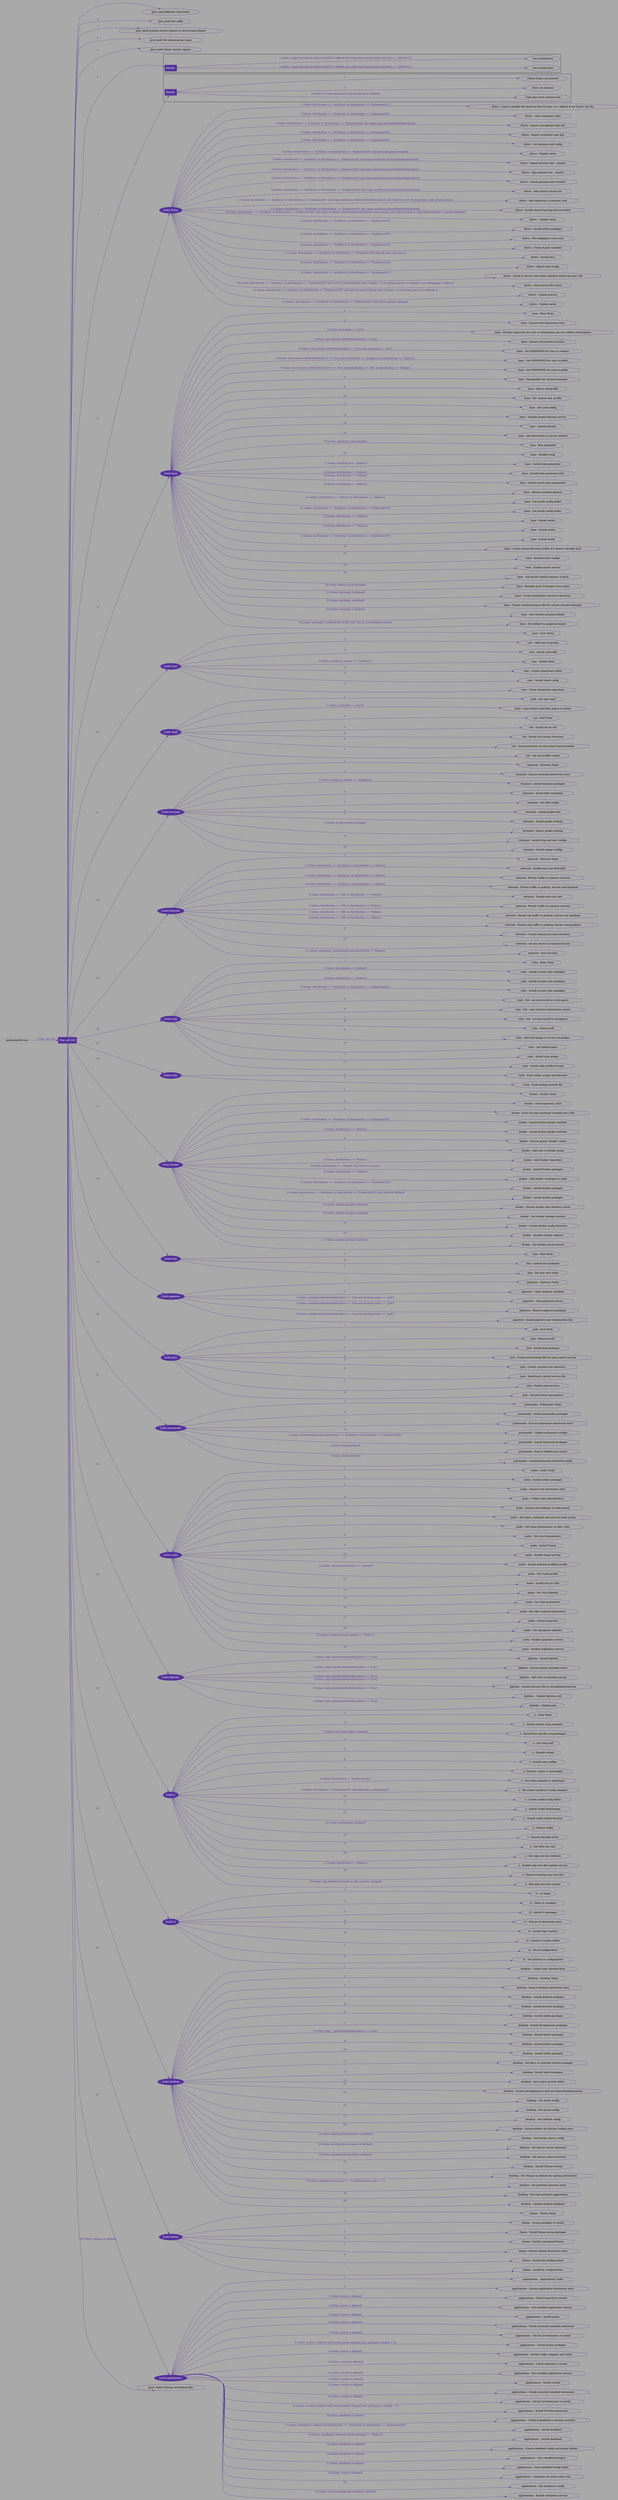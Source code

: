 digraph {
	graph [concentrate=true ordering=in rankdir=LR ratio=fill]
	edge [esep=5 sep=10]
  bgcolor="darkgray"
	playbook_58385dcb [label="playbooks/full.yml" URL="/home/b08x/Workspace/syncopatedIaC/playbooks/full.yml" id=playbook_58385dcb style=dotted]
	playbook_58385dcb -> play_1bed612a [label="1 Play: all (10)" color="#54329a" fontcolor="#54329a" id=edge_playbook_58385dcb_play_1bed612a labeltooltip="1 Play: all (10)" tooltip="1 Play: all (10)"]
	subgraph "Play: all (10)" {
		play_1bed612a [label="Play: all (10)" URL="/home/b08x/Workspace/syncopatedIaC/playbooks/full.yml" color="#54329a" fontcolor="#ffffff" id=play_1bed612a shape=box style=filled tooltip="pibot,bender,syncopated.hopto.org,soundbot,lapbot,archlabs,syncopatedOS,tinybot,ninjabot,crambot"]
		pre_task_44228444 [label="[pre_task] Register timestamp" URL="/home/b08x/Workspace/syncopatedIaC/playbooks/full.yml" color="#54329a" id=pre_task_44228444 shape=octagon tooltip="Register timestamp"]
		play_1bed612a -> pre_task_44228444 [label="1 " color="#54329a" fontcolor="#54329a" id=edge_1_play_1bed612a_pre_task_44228444 labeltooltip="1 " tooltip="1 "]
		pre_task_587aa2af [label="[pre_task] Set suffix" URL="/home/b08x/Workspace/syncopatedIaC/playbooks/full.yml" color="#54329a" id=pre_task_587aa2af shape=octagon tooltip="Set suffix"]
		play_1bed612a -> pre_task_587aa2af [label="2 " color="#54329a" fontcolor="#54329a" id=edge_2_play_1bed612a_pre_task_587aa2af labeltooltip="2 " tooltip="2 "]
		pre_task_8146c719 [label="[pre_task] Symlink /etc/os-release to /etc/system-release" URL="/home/b08x/Workspace/syncopatedIaC/playbooks/full.yml" color="#54329a" id=pre_task_8146c719 shape=octagon tooltip="Symlink /etc/os-release to /etc/system-release"]
		play_1bed612a -> pre_task_8146c719 [label="3 " color="#54329a" fontcolor="#54329a" id=edge_3_play_1bed612a_pre_task_8146c719 labeltooltip="3 " tooltip="3 "]
		pre_task_ba558a86 [label="[pre_task] Set admin group name" URL="/home/b08x/Workspace/syncopatedIaC/playbooks/full.yml" color="#54329a" id=pre_task_ba558a86 shape=octagon tooltip="Set admin group name"]
		play_1bed612a -> pre_task_ba558a86 [label="4 " color="#54329a" fontcolor="#54329a" id=edge_4_play_1bed612a_pre_task_ba558a86 labeltooltip="4 " tooltip="4 "]
		pre_task_46403570 [label="[pre_task] Check -march support" URL="/home/b08x/Workspace/syncopatedIaC/playbooks/full.yml" color="#54329a" id=pre_task_46403570 shape=octagon tooltip="Check -march support"]
		play_1bed612a -> pre_task_46403570 [label="5 " color="#54329a" fontcolor="#54329a" id=edge_5_play_1bed612a_pre_task_46403570 labeltooltip="5 " tooltip="5 "]
		play_1bed612a -> block_8f187e16 [label=6 color="#54329a" fontcolor="#54329a" id=edge_6_play_1bed612a_block_8f187e16 labeltooltip=6 tooltip=6]
		subgraph cluster_block_8f187e16 {
			block_8f187e16 [label="[block] " URL="/home/b08x/Workspace/syncopatedIaC/playbooks/full.yml" color="#54329a" fontcolor="#ffffff" id=block_8f187e16 labeltooltip="" shape=box style=filled tooltip=""]
			pre_task_3fa781dc [label="Set architecture" URL="/home/b08x/Workspace/syncopatedIaC/playbooks/full.yml" color="#54329a" id=pre_task_3fa781dc shape=octagon tooltip="Set architecture"]
			block_8f187e16 -> pre_task_3fa781dc [label="2 [when: supported_march.stdout_lines[0] is defined and supported_march.stdout_lines[0] == 'x86-64-v2']" color="#54329a" fontcolor="#54329a" id=edge_2_block_8f187e16_pre_task_3fa781dc labeltooltip="2 [when: supported_march.stdout_lines[0] is defined and supported_march.stdout_lines[0] == 'x86-64-v2']" tooltip="2 [when: supported_march.stdout_lines[0] is defined and supported_march.stdout_lines[0] == 'x86-64-v2']"]
			pre_task_6467b6f6 [label="Set architecture" URL="/home/b08x/Workspace/syncopatedIaC/playbooks/full.yml" color="#54329a" id=pre_task_6467b6f6 shape=octagon tooltip="Set architecture"]
			block_8f187e16 -> pre_task_6467b6f6 [label="1 [when: supported_march.stdout_lines[0] is defined and supported_march.stdout_lines[0] == 'x86-64-v3']" color="#54329a" fontcolor="#54329a" id=edge_1_block_8f187e16_pre_task_6467b6f6 labeltooltip="1 [when: supported_march.stdout_lines[0] is defined and supported_march.stdout_lines[0] == 'x86-64-v3']" tooltip="1 [when: supported_march.stdout_lines[0] is defined and supported_march.stdout_lines[0] == 'x86-64-v3']"]
		}
		play_1bed612a -> block_b3e8cdf9 [label=7 color="#54329a" fontcolor="#54329a" id=edge_7_play_1bed612a_block_b3e8cdf9 labeltooltip=7 tooltip=7]
		subgraph cluster_block_b3e8cdf9 {
			block_b3e8cdf9 [label="[block] " URL="/home/b08x/Workspace/syncopatedIaC/playbooks/full.yml" color="#54329a" fontcolor="#ffffff" id=block_b3e8cdf9 labeltooltip="" shape=box style=filled tooltip=""]
			pre_task_dabfae51 [label="Copy keys from remote host" URL="/home/b08x/Workspace/syncopatedIaC/playbooks/full.yml" color="#54329a" id=pre_task_dabfae51 shape=octagon tooltip="Copy keys from remote host"]
			block_b3e8cdf9 -> pre_task_dabfae51 [label="3 [when: not keys.stat.exists and newInstall is defined]" color="#54329a" fontcolor="#54329a" id=edge_3_block_b3e8cdf9_pre_task_dabfae51 labeltooltip="3 [when: not keys.stat.exists and newInstall is defined]" tooltip="3 [when: not keys.stat.exists and newInstall is defined]"]
			pre_task_dc513449 [label="Start ssh daemon" URL="/home/b08x/Workspace/syncopatedIaC/playbooks/full.yml" color="#54329a" id=pre_task_dc513449 shape=octagon tooltip="Start ssh daemon"]
			block_b3e8cdf9 -> pre_task_dc513449 [label="2 " color="#54329a" fontcolor="#54329a" id=edge_2_block_b3e8cdf9_pre_task_dc513449 labeltooltip="2 " tooltip="2 "]
			pre_task_24fea990 [label="Check if keys are present" URL="/home/b08x/Workspace/syncopatedIaC/playbooks/full.yml" color="#54329a" id=pre_task_24fea990 shape=octagon tooltip="Check if keys are present"]
			block_b3e8cdf9 -> pre_task_24fea990 [label="1 " color="#54329a" fontcolor="#54329a" id=edge_1_block_b3e8cdf9_pre_task_24fea990 labeltooltip="1 " tooltip="1 "]
		}
		play_1bed612a -> role_35b5a204 [label="8 " color="#54329a" fontcolor="#54329a" id=edge_8_play_1bed612a_role_35b5a204 labeltooltip="8 " tooltip="8 "]
		subgraph distro {
			role_35b5a204 [label="[role] distro" URL="/home/b08x/Workspace/syncopatedIaC/roles/distro" color="#54329a" fontcolor="#ffffff" id=role_35b5a204 style=filled tooltip=distro]
			task_a1ede54a [label="distro : Load a variable file based on the OS type, or a default if not found. the file." URL="/home/b08x/Workspace/syncopatedIaC/roles/distro/tasks/Archlinux/main.yml" color="#54329a" id=task_a1ede54a shape=octagon tooltip="distro : Load a variable file based on the OS type, or a default if not found. the file."]
			role_35b5a204 -> task_a1ede54a [label="1 [when: distribution == 'Archlinux' or distribution == 'EndeavourOS']" color="#54329a" fontcolor="#54329a" id=edge_1_role_35b5a204_task_a1ede54a labeltooltip="1 [when: distribution == 'Archlinux' or distribution == 'EndeavourOS']" tooltip="1 [when: distribution == 'Archlinux' or distribution == 'EndeavourOS']"]
			task_2ef11b07 [label="distro : show expected_value" URL="/home/b08x/Workspace/syncopatedIaC/roles/distro/tasks/Archlinux/main.yml" color="#54329a" id=task_2ef11b07 shape=octagon tooltip="distro : show expected_value"]
			role_35b5a204 -> task_2ef11b07 [label="2 [when: distribution == 'Archlinux' or distribution == 'EndeavourOS']" color="#54329a" fontcolor="#54329a" id=edge_2_role_35b5a204_task_2ef11b07 labeltooltip="2 [when: distribution == 'Archlinux' or distribution == 'EndeavourOS']" tooltip="2 [when: distribution == 'Archlinux' or distribution == 'EndeavourOS']"]
			task_6df4b523 [label="distro : Import syncopated repo key" URL="/home/b08x/Workspace/syncopatedIaC/roles/distro/tasks/Archlinux/main.yml" color="#54329a" id=task_6df4b523 shape=octagon tooltip="distro : Import syncopated repo key"]
			role_35b5a204 -> task_6df4b523 [label="3 [when: distribution == 'Archlinux' or distribution == 'EndeavourOS' and repos.syncopated|default(false)|bool]" color="#54329a" fontcolor="#54329a" id=edge_3_role_35b5a204_task_6df4b523 labeltooltip="3 [when: distribution == 'Archlinux' or distribution == 'EndeavourOS' and repos.syncopated|default(false)|bool]" tooltip="3 [when: distribution == 'Archlinux' or distribution == 'EndeavourOS' and repos.syncopated|default(false)|bool]"]
			task_9c56b5aa [label="distro : Import archaudio repo key" URL="/home/b08x/Workspace/syncopatedIaC/roles/distro/tasks/Archlinux/main.yml" color="#54329a" id=task_9c56b5aa shape=octagon tooltip="distro : Import archaudio repo key"]
			role_35b5a204 -> task_9c56b5aa [label="4 [when: distribution == 'Archlinux' or distribution == 'EndeavourOS']" color="#54329a" fontcolor="#54329a" id=edge_4_role_35b5a204_task_9c56b5aa labeltooltip="4 [when: distribution == 'Archlinux' or distribution == 'EndeavourOS']" tooltip="4 [when: distribution == 'Archlinux' or distribution == 'EndeavourOS']"]
			task_99a251c5 [label="distro : Set pacman.conf config" URL="/home/b08x/Workspace/syncopatedIaC/roles/distro/tasks/Archlinux/main.yml" color="#54329a" id=task_99a251c5 shape=octagon tooltip="distro : Set pacman.conf config"]
			role_35b5a204 -> task_99a251c5 [label="5 [when: distribution == 'Archlinux' or distribution == 'EndeavourOS']" color="#54329a" fontcolor="#54329a" id=edge_5_role_35b5a204_task_99a251c5 labeltooltip="5 [when: distribution == 'Archlinux' or distribution == 'EndeavourOS']" tooltip="5 [when: distribution == 'Archlinux' or distribution == 'EndeavourOS']"]
			task_4078bedd [label="distro : Update cache" URL="/home/b08x/Workspace/syncopatedIaC/roles/distro/tasks/Archlinux/main.yml" color="#54329a" id=task_4078bedd shape=octagon tooltip="distro : Update cache"]
			role_35b5a204 -> task_4078bedd [label="6 [when: distribution == 'Archlinux' or distribution == 'EndeavourOS' and archaudio_keys.changed]" color="#54329a" fontcolor="#54329a" id=edge_6_role_35b5a204_task_4078bedd labeltooltip="6 [when: distribution == 'Archlinux' or distribution == 'EndeavourOS' and archaudio_keys.changed]" tooltip="6 [when: distribution == 'Archlinux' or distribution == 'EndeavourOS' and archaudio_keys.changed]"]
			task_0a11830d [label="distro : Import primary key - chaotic" URL="/home/b08x/Workspace/syncopatedIaC/roles/distro/tasks/Archlinux/chaotic.yml" color="#54329a" id=task_0a11830d shape=octagon tooltip="distro : Import primary key - chaotic"]
			role_35b5a204 -> task_0a11830d [label="7 [when: distribution == 'Archlinux' or distribution == 'EndeavourOS' and repos.Archlinux.chaotic|default(false)|bool]" color="#54329a" fontcolor="#54329a" id=edge_7_role_35b5a204_task_0a11830d labeltooltip="7 [when: distribution == 'Archlinux' or distribution == 'EndeavourOS' and repos.Archlinux.chaotic|default(false)|bool]" tooltip="7 [when: distribution == 'Archlinux' or distribution == 'EndeavourOS' and repos.Archlinux.chaotic|default(false)|bool]"]
			task_652fb5d3 [label="distro : Sign primary key - chaotic" URL="/home/b08x/Workspace/syncopatedIaC/roles/distro/tasks/Archlinux/chaotic.yml" color="#54329a" id=task_652fb5d3 shape=octagon tooltip="distro : Sign primary key - chaotic"]
			role_35b5a204 -> task_652fb5d3 [label="8 [when: distribution == 'Archlinux' or distribution == 'EndeavourOS' and repos.Archlinux.chaotic|default(false)|bool]" color="#54329a" fontcolor="#54329a" id=edge_8_role_35b5a204_task_652fb5d3 labeltooltip="8 [when: distribution == 'Archlinux' or distribution == 'EndeavourOS' and repos.Archlinux.chaotic|default(false)|bool]" tooltip="8 [when: distribution == 'Archlinux' or distribution == 'EndeavourOS' and repos.Archlinux.chaotic|default(false)|bool]"]
			task_b5ee36c4 [label="distro : Check pacman.conf contents" URL="/home/b08x/Workspace/syncopatedIaC/roles/distro/tasks/Archlinux/chaotic.yml" color="#54329a" id=task_b5ee36c4 shape=octagon tooltip="distro : Check pacman.conf contents"]
			role_35b5a204 -> task_b5ee36c4 [label="9 [when: distribution == 'Archlinux' or distribution == 'EndeavourOS' and repos.Archlinux.chaotic|default(false)|bool]" color="#54329a" fontcolor="#54329a" id=edge_9_role_35b5a204_task_b5ee36c4 labeltooltip="9 [when: distribution == 'Archlinux' or distribution == 'EndeavourOS' and repos.Archlinux.chaotic|default(false)|bool]" tooltip="9 [when: distribution == 'Archlinux' or distribution == 'EndeavourOS' and repos.Archlinux.chaotic|default(false)|bool]"]
			task_57640c03 [label="distro : Add chaotic mirror list" URL="/home/b08x/Workspace/syncopatedIaC/roles/distro/tasks/Archlinux/chaotic.yml" color="#54329a" id=task_57640c03 shape=octagon tooltip="distro : Add chaotic mirror list"]
			role_35b5a204 -> task_57640c03 [label="10 [when: distribution == 'Archlinux' or distribution == 'EndeavourOS' and repos.Archlinux.chaotic|default(false)|bool]" color="#54329a" fontcolor="#54329a" id=edge_10_role_35b5a204_task_57640c03 labeltooltip="10 [when: distribution == 'Archlinux' or distribution == 'EndeavourOS' and repos.Archlinux.chaotic|default(false)|bool]" tooltip="10 [when: distribution == 'Archlinux' or distribution == 'EndeavourOS' and repos.Archlinux.chaotic|default(false)|bool]"]
			task_5e010f44 [label="distro : Add repository to pacman.conf" URL="/home/b08x/Workspace/syncopatedIaC/roles/distro/tasks/Archlinux/chaotic.yml" color="#54329a" id=task_5e010f44 shape=octagon tooltip="distro : Add repository to pacman.conf"]
			role_35b5a204 -> task_5e010f44 [label="11 [when: distribution == 'Archlinux' or distribution == 'EndeavourOS' and repos.Archlinux.chaotic|default(false)|bool and '[chaotic-aur]' not in pacman_conf_output.stdout]" color="#54329a" fontcolor="#54329a" id=edge_11_role_35b5a204_task_5e010f44 labeltooltip="11 [when: distribution == 'Archlinux' or distribution == 'EndeavourOS' and repos.Archlinux.chaotic|default(false)|bool and '[chaotic-aur]' not in pacman_conf_output.stdout]" tooltip="11 [when: distribution == 'Archlinux' or distribution == 'EndeavourOS' and repos.Archlinux.chaotic|default(false)|bool and '[chaotic-aur]' not in pacman_conf_output.stdout]"]
			task_17fd6d67 [label="distro : Install chaotic keyring and mirrorlist" URL="/home/b08x/Workspace/syncopatedIaC/roles/distro/tasks/Archlinux/chaotic.yml" color="#54329a" id=task_17fd6d67 shape=octagon tooltip="distro : Install chaotic keyring and mirrorlist"]
			role_35b5a204 -> task_17fd6d67 [label="12 [when: distribution == 'Archlinux' or distribution == 'EndeavourOS' and repos.Archlinux.chaotic|default(false)|bool]" color="#54329a" fontcolor="#54329a" id=edge_12_role_35b5a204_task_17fd6d67 labeltooltip="12 [when: distribution == 'Archlinux' or distribution == 'EndeavourOS' and repos.Archlinux.chaotic|default(false)|bool]" tooltip="12 [when: distribution == 'Archlinux' or distribution == 'EndeavourOS' and repos.Archlinux.chaotic|default(false)|bool]"]
			task_dd8862ad [label="distro : Update cache" URL="/home/b08x/Workspace/syncopatedIaC/roles/distro/tasks/Archlinux/chaotic.yml" color="#54329a" id=task_dd8862ad shape=octagon tooltip="distro : Update cache"]
			role_35b5a204 -> task_dd8862ad [label="13 [when: distribution == 'Archlinux' or distribution == 'EndeavourOS' and repos.Archlinux.chaotic|default(false)|bool and pacman_conf_add.changed or importkey.changed or signkey.changed]" color="#54329a" fontcolor="#54329a" id=edge_13_role_35b5a204_task_dd8862ad labeltooltip="13 [when: distribution == 'Archlinux' or distribution == 'EndeavourOS' and repos.Archlinux.chaotic|default(false)|bool and pacman_conf_add.changed or importkey.changed or signkey.changed]" tooltip="13 [when: distribution == 'Archlinux' or distribution == 'EndeavourOS' and repos.Archlinux.chaotic|default(false)|bool and pacman_conf_add.changed or importkey.changed or signkey.changed]"]
			task_342b4b4f [label="distro : Install utility packages" URL="/home/b08x/Workspace/syncopatedIaC/roles/distro/tasks/Archlinux/main.yml" color="#54329a" id=task_342b4b4f shape=octagon tooltip="distro : Install utility packages"]
			role_35b5a204 -> task_342b4b4f [label="14 [when: distribution == 'Archlinux' or distribution == 'EndeavourOS']" color="#54329a" fontcolor="#54329a" id=edge_14_role_35b5a204_task_342b4b4f labeltooltip="14 [when: distribution == 'Archlinux' or distribution == 'EndeavourOS']" tooltip="14 [when: distribution == 'Archlinux' or distribution == 'EndeavourOS']"]
			task_d415dd9f [label="distro : Set makepkg to use aria2" URL="/home/b08x/Workspace/syncopatedIaC/roles/distro/tasks/Archlinux/main.yml" color="#54329a" id=task_d415dd9f shape=octagon tooltip="distro : Set makepkg to use aria2"]
			role_35b5a204 -> task_d415dd9f [label="15 [when: distribution == 'Archlinux' or distribution == 'EndeavourOS']" color="#54329a" fontcolor="#54329a" id=edge_15_role_35b5a204_task_d415dd9f labeltooltip="15 [when: distribution == 'Archlinux' or distribution == 'EndeavourOS']" tooltip="15 [when: distribution == 'Archlinux' or distribution == 'EndeavourOS']"]
			task_861fc1d0 [label="distro : Check if paru installed" URL="/home/b08x/Workspace/syncopatedIaC/roles/distro/tasks/Archlinux/paru.yml" color="#54329a" id=task_861fc1d0 shape=octagon tooltip="distro : Check if paru installed"]
			role_35b5a204 -> task_861fc1d0 [label="16 [when: distribution == 'Archlinux' or distribution == 'EndeavourOS']" color="#54329a" fontcolor="#54329a" id=edge_16_role_35b5a204_task_861fc1d0 labeltooltip="16 [when: distribution == 'Archlinux' or distribution == 'EndeavourOS']" tooltip="16 [when: distribution == 'Archlinux' or distribution == 'EndeavourOS']"]
			task_a7718ad1 [label="distro : Install paru" URL="/home/b08x/Workspace/syncopatedIaC/roles/distro/tasks/Archlinux/paru.yml" color="#54329a" id=task_a7718ad1 shape=octagon tooltip="distro : Install paru"]
			role_35b5a204 -> task_a7718ad1 [label="17 [when: distribution == 'Archlinux' or distribution == 'EndeavourOS' and not paru.stat.exists]" color="#54329a" fontcolor="#54329a" id=edge_17_role_35b5a204_task_a7718ad1 labeltooltip="17 [when: distribution == 'Archlinux' or distribution == 'EndeavourOS' and not paru.stat.exists]" tooltip="17 [when: distribution == 'Archlinux' or distribution == 'EndeavourOS' and not paru.stat.exists]"]
			task_7f110573 [label="distro : Adjust paru config" URL="/home/b08x/Workspace/syncopatedIaC/roles/distro/tasks/Archlinux/paru.yml" color="#54329a" id=task_7f110573 shape=octagon tooltip="distro : Adjust paru config"]
			role_35b5a204 -> task_7f110573 [label="18 [when: distribution == 'Archlinux' or distribution == 'EndeavourOS']" color="#54329a" fontcolor="#54329a" id=edge_18_role_35b5a204_task_7f110573 labeltooltip="18 [when: distribution == 'Archlinux' or distribution == 'EndeavourOS']" tooltip="18 [when: distribution == 'Archlinux' or distribution == 'EndeavourOS']"]
			task_87035144 [label="distro : Check if mirrors have been updated within the past 24h" URL="/home/b08x/Workspace/syncopatedIaC/roles/distro/tasks/Archlinux/main.yml" color="#54329a" id=task_87035144 shape=octagon tooltip="distro : Check if mirrors have been updated within the past 24h"]
			role_35b5a204 -> task_87035144 [label="19 [when: distribution == 'Archlinux' or distribution == 'EndeavourOS']" color="#54329a" fontcolor="#54329a" id=edge_19_role_35b5a204_task_87035144 labeltooltip="19 [when: distribution == 'Archlinux' or distribution == 'EndeavourOS']" tooltip="19 [when: distribution == 'Archlinux' or distribution == 'EndeavourOS']"]
			task_abbcd37b [label="distro : Print mirror file status" URL="/home/b08x/Workspace/syncopatedIaC/roles/distro/tasks/Archlinux/main.yml" color="#54329a" id=task_abbcd37b shape=octagon tooltip="distro : Print mirror file status"]
			role_35b5a204 -> task_abbcd37b [label="20 [when: distribution == 'Archlinux' or distribution == 'EndeavourOS' and ( mirror_status.stdout_lines | length < 0 or update_mirrors is defined ) and debugging is defined]" color="#54329a" fontcolor="#54329a" id=edge_20_role_35b5a204_task_abbcd37b labeltooltip="20 [when: distribution == 'Archlinux' or distribution == 'EndeavourOS' and ( mirror_status.stdout_lines | length < 0 or update_mirrors is defined ) and debugging is defined]" tooltip="20 [when: distribution == 'Archlinux' or distribution == 'EndeavourOS' and ( mirror_status.stdout_lines | length < 0 or update_mirrors is defined ) and debugging is defined]"]
			task_96eeabc3 [label="distro : Update mirrors" URL="/home/b08x/Workspace/syncopatedIaC/roles/distro/tasks/Archlinux/main.yml" color="#54329a" id=task_96eeabc3 shape=octagon tooltip="distro : Update mirrors"]
			role_35b5a204 -> task_96eeabc3 [label="21 [when: distribution == 'Archlinux' or distribution == 'EndeavourOS' and ( mirror_status.stdout_lines | length < 0 or update_mirrors is defined )]" color="#54329a" fontcolor="#54329a" id=edge_21_role_35b5a204_task_96eeabc3 labeltooltip="21 [when: distribution == 'Archlinux' or distribution == 'EndeavourOS' and ( mirror_status.stdout_lines | length < 0 or update_mirrors is defined )]" tooltip="21 [when: distribution == 'Archlinux' or distribution == 'EndeavourOS' and ( mirror_status.stdout_lines | length < 0 or update_mirrors is defined )]"]
			task_23abe8c2 [label="distro : Update cache" URL="/home/b08x/Workspace/syncopatedIaC/roles/distro/tasks/Archlinux/main.yml" color="#54329a" id=task_23abe8c2 shape=octagon tooltip="distro : Update cache"]
			role_35b5a204 -> task_23abe8c2 [label="22 [when: distribution == 'Archlinux' or distribution == 'EndeavourOS' and mirror_update.changed]" color="#54329a" fontcolor="#54329a" id=edge_22_role_35b5a204_task_23abe8c2 labeltooltip="22 [when: distribution == 'Archlinux' or distribution == 'EndeavourOS' and mirror_update.changed]" tooltip="22 [when: distribution == 'Archlinux' or distribution == 'EndeavourOS' and mirror_update.changed]"]
		}
		play_1bed612a -> role_593616de [label="9 " color="#54329a" fontcolor="#54329a" id=edge_9_play_1bed612a_role_593616de labeltooltip="9 " tooltip="9 "]
		subgraph base {
			role_593616de [label="[role] base" URL="/home/b08x/Workspace/syncopatedIaC/roles/base" color="#54329a" fontcolor="#ffffff" id=role_593616de style=filled tooltip=base]
			task_bb1ee635 [label="base : Base Tasks" URL="/home/b08x/Workspace/syncopatedIaC/roles/base/tasks/main.yml" color="#54329a" id=task_bb1ee635 shape=octagon tooltip="base : Base Tasks"]
			role_593616de -> task_bb1ee635 [label="1 " color="#54329a" fontcolor="#54329a" id=edge_1_role_593616de_task_bb1ee635 labeltooltip="1 " tooltip="1 "]
			task_9a56a023 [label="base : Ensure root directories exist" URL="/home/b08x/Workspace/syncopatedIaC/roles/base/tasks/main.yml" color="#54329a" id=task_9a56a023 shape=octagon tooltip="base : Ensure root directories exist"]
			role_593616de -> task_9a56a023 [label="2 " color="#54329a" fontcolor="#54329a" id=edge_2_role_593616de_task_9a56a023 labeltooltip="2 " tooltip="2 "]
			task_538a9bb1 [label="base : Disable requiretty for user so automation can run without interruption" URL="/home/b08x/Workspace/syncopatedIaC/roles/base/tasks/sudoers.yml" color="#54329a" id=task_538a9bb1 shape=octagon tooltip="base : Disable requiretty for user so automation can run without interruption"]
			role_593616de -> task_538a9bb1 [label="3 [when: user.name != 'root']" color="#54329a" fontcolor="#54329a" id=edge_3_role_593616de_task_538a9bb1 labeltooltip="3 [when: user.name != 'root']" tooltip="3 [when: user.name != 'root']"]
			task_74bd407e [label="base : Ensure /etc/sudoers.d exists" URL="/home/b08x/Workspace/syncopatedIaC/roles/base/tasks/sudoers.yml" color="#54329a" id=task_74bd407e shape=octagon tooltip="base : Ensure /etc/sudoers.d exists"]
			role_593616de -> task_74bd407e [label="4 [when: user.sudoers |default(false)|bool == True]" color="#54329a" fontcolor="#54329a" id=edge_4_role_593616de_task_74bd407e labeltooltip="4 [when: user.sudoers |default(false)|bool == True]" tooltip="4 [when: user.sudoers |default(false)|bool == True]"]
			task_3c5ce0bc [label="base : Set NOPASSWD for user in sudoers" URL="/home/b08x/Workspace/syncopatedIaC/roles/base/tasks/sudoers.yml" color="#54329a" id=task_3c5ce0bc shape=octagon tooltip="base : Set NOPASSWD for user in sudoers"]
			role_593616de -> task_3c5ce0bc [label="5 [when: user.sudoers |default(false)|bool == True and user.name != 'root']" color="#54329a" fontcolor="#54329a" id=edge_5_role_593616de_task_3c5ce0bc labeltooltip="5 [when: user.sudoers |default(false)|bool == True and user.name != 'root']" tooltip="5 [when: user.sudoers |default(false)|bool == True and user.name != 'root']"]
			task_bfc3301f [label="base : Set NOPASSWD for user in polkit" URL="/home/b08x/Workspace/syncopatedIaC/roles/base/tasks/sudoers.yml" color="#54329a" id=task_bfc3301f shape=octagon tooltip="base : Set NOPASSWD for user in polkit"]
			role_593616de -> task_bfc3301f [label="6 [when: user.sudoers |default(false)|bool == True and distribution == 'Archlinux' or distribution == 'Fedora']" color="#54329a" fontcolor="#54329a" id=edge_6_role_593616de_task_bfc3301f labeltooltip="6 [when: user.sudoers |default(false)|bool == True and distribution == 'Archlinux' or distribution == 'Fedora']" tooltip="6 [when: user.sudoers |default(false)|bool == True and distribution == 'Archlinux' or distribution == 'Fedora']"]
			task_b3722f6f [label="base : Set NOPASSWD for user in polkit" URL="/home/b08x/Workspace/syncopatedIaC/roles/base/tasks/sudoers.yml" color="#54329a" id=task_b3722f6f shape=octagon tooltip="base : Set NOPASSWD for user in polkit"]
			role_593616de -> task_b3722f6f [label="7 [when: user.sudoers |default(false)|bool == True and distribution == 'MX' or distribution == 'Debian']" color="#54329a" fontcolor="#54329a" id=edge_7_role_593616de_task_b3722f6f labeltooltip="7 [when: user.sudoers |default(false)|bool == True and distribution == 'MX' or distribution == 'Debian']" tooltip="7 [when: user.sudoers |default(false)|bool == True and distribution == 'MX' or distribution == 'Debian']"]
			task_e72371bf [label="base : Placeholder for /etc/environment" URL="/home/b08x/Workspace/syncopatedIaC/roles/base/tasks/environment.yml" color="#54329a" id=task_e72371bf shape=octagon tooltip="base : Placeholder for /etc/environment"]
			role_593616de -> task_e72371bf [label="8 " color="#54329a" fontcolor="#54329a" id=edge_8_role_593616de_task_e72371bf labeltooltip="8 " tooltip="8 "]
			task_c508cfcd [label="base : Adjust /etc/profile" URL="/home/b08x/Workspace/syncopatedIaC/roles/base/tasks/environment.yml" color="#54329a" id=task_c508cfcd shape=octagon tooltip="base : Adjust /etc/profile"]
			role_593616de -> task_c508cfcd [label="9 " color="#54329a" fontcolor="#54329a" id=edge_9_role_593616de_task_c508cfcd labeltooltip="9 " tooltip="9 "]
			task_0c615b7a [label="base : Set .aliases and .profile" URL="/home/b08x/Workspace/syncopatedIaC/roles/base/tasks/environment.yml" color="#54329a" id=task_0c615b7a shape=octagon tooltip="base : Set .aliases and .profile"]
			role_593616de -> task_0c615b7a [label="10 " color="#54329a" fontcolor="#54329a" id=edge_10_role_593616de_task_0c615b7a labeltooltip="10 " tooltip="10 "]
			task_ef6ad97b [label="base : Set sshd config" URL="/home/b08x/Workspace/syncopatedIaC/roles/base/tasks/sshd.yml" color="#54329a" id=task_ef6ad97b shape=octagon tooltip="base : Set sshd config"]
			role_593616de -> task_ef6ad97b [label="11 " color="#54329a" fontcolor="#54329a" id=edge_11_role_593616de_task_ef6ad97b labeltooltip="11 " tooltip="11 "]
			task_8b601e9d [label="base : Disable gnome-keyring service" URL="/home/b08x/Workspace/syncopatedIaC/roles/base/tasks/sshd.yml" color="#54329a" id=task_8b601e9d shape=octagon tooltip="base : Disable gnome-keyring service"]
			role_593616de -> task_8b601e9d [label="12 " color="#54329a" fontcolor="#54329a" id=edge_12_role_593616de_task_8b601e9d labeltooltip="12 " tooltip="12 "]
			task_9d84f10e [label="base : Install mlocate" URL="/home/b08x/Workspace/syncopatedIaC/roles/base/tasks/updatedb.yml" color="#54329a" id=task_9d84f10e shape=octagon tooltip="base : Install mlocate"]
			role_593616de -> task_9d84f10e [label="13 " color="#54329a" fontcolor="#54329a" id=edge_13_role_593616de_task_9d84f10e labeltooltip="13 " tooltip="13 "]
			task_864e7d7c [label="base : Set directories to not be indexed" URL="/home/b08x/Workspace/syncopatedIaC/roles/base/tasks/updatedb.yml" color="#54329a" id=task_864e7d7c shape=octagon tooltip="base : Set directories to not be indexed"]
			role_593616de -> task_864e7d7c [label="14 " color="#54329a" fontcolor="#54329a" id=edge_14_role_593616de_task_864e7d7c labeltooltip="14 " tooltip="14 "]
			task_d97c2b91 [label="base : Run updatedb" URL="/home/b08x/Workspace/syncopatedIaC/roles/base/tasks/updatedb.yml" color="#54329a" id=task_d97c2b91 shape=octagon tooltip="base : Run updatedb"]
			role_593616de -> task_d97c2b91 [label="15 [when: updatedb_conf.changed]" color="#54329a" fontcolor="#54329a" id=edge_15_role_593616de_task_d97c2b91 labeltooltip="15 [when: updatedb_conf.changed]" tooltip="15 [when: updatedb_conf.changed]"]
			task_bd3e4300 [label="base : Disable swap" URL="/home/b08x/Workspace/syncopatedIaC/roles/base/tasks/zram.yml" color="#54329a" id=task_bd3e4300 shape=octagon tooltip="base : Disable swap"]
			role_593616de -> task_bd3e4300 [label="16 " color="#54329a" fontcolor="#54329a" id=edge_16_role_593616de_task_bd3e4300 labeltooltip="16 " tooltip="16 "]
			task_655fde30 [label="base : Install zram-generator" URL="/home/b08x/Workspace/syncopatedIaC/roles/base/tasks/zram.yml" color="#54329a" id=task_655fde30 shape=octagon tooltip="base : Install zram-generator"]
			role_593616de -> task_655fde30 [label="17 [when: distribution != 'Debian']" color="#54329a" fontcolor="#54329a" id=edge_17_role_593616de_task_655fde30 labeltooltip="17 [when: distribution != 'Debian']" tooltip="17 [when: distribution != 'Debian']"]
			task_e4c91618 [label="base : Install zram-generator.conf" URL="/home/b08x/Workspace/syncopatedIaC/roles/base/tasks/zram.yml" color="#54329a" id=task_e4c91618 shape=octagon tooltip="base : Install zram-generator.conf"]
			role_593616de -> task_e4c91618 [label="18 [when: distribution != 'Debian']" color="#54329a" fontcolor="#54329a" id=edge_18_role_593616de_task_e4c91618 labeltooltip="18 [when: distribution != 'Debian']" tooltip="18 [when: distribution != 'Debian']"]
			task_95556732 [label="base : Install sysctl zram parameters" URL="/home/b08x/Workspace/syncopatedIaC/roles/base/tasks/zram.yml" color="#54329a" id=task_95556732 shape=octagon tooltip="base : Install sysctl zram parameters"]
			role_593616de -> task_95556732 [label="19 [when: distribution != 'Debian']" color="#54329a" fontcolor="#54329a" id=edge_19_role_593616de_task_95556732 labeltooltip="19 [when: distribution != 'Debian']" tooltip="19 [when: distribution != 'Debian']"]
			task_02920d82 [label="base : Reload systemd daemon" URL="/home/b08x/Workspace/syncopatedIaC/roles/base/tasks/zram.yml" color="#54329a" id=task_02920d82 shape=octagon tooltip="base : Reload systemd daemon"]
			role_593616de -> task_02920d82 [label="20 [when: distribution != 'Debian']" color="#54329a" fontcolor="#54329a" id=edge_20_role_593616de_task_02920d82 labeltooltip="20 [when: distribution != 'Debian']" tooltip="20 [when: distribution != 'Debian']"]
			task_0043a204 [label="base : Set autofs config folder" URL="/home/b08x/Workspace/syncopatedIaC/roles/base/tasks/autofs.yml" color="#54329a" id=task_0043a204 shape=octagon tooltip="base : Set autofs config folder"]
			role_593616de -> task_0043a204 [label="21 [when: distribution == 'Fedora' or distribution == 'Debian']" color="#54329a" fontcolor="#54329a" id=edge_21_role_593616de_task_0043a204 labeltooltip="21 [when: distribution == 'Fedora' or distribution == 'Debian']" tooltip="21 [when: distribution == 'Fedora' or distribution == 'Debian']"]
			task_c1103af8 [label="base : Set autofs config folder" URL="/home/b08x/Workspace/syncopatedIaC/roles/base/tasks/autofs.yml" color="#54329a" id=task_c1103af8 shape=octagon tooltip="base : Set autofs config folder"]
			role_593616de -> task_c1103af8 [label="22 [when: distribution == 'Archlinux' or distribution == 'EndeavourOS']" color="#54329a" fontcolor="#54329a" id=edge_22_role_593616de_task_c1103af8 labeltooltip="22 [when: distribution == 'Archlinux' or distribution == 'EndeavourOS']" tooltip="22 [when: distribution == 'Archlinux' or distribution == 'EndeavourOS']"]
			task_2e1b37c3 [label="base : Install autofs" URL="/home/b08x/Workspace/syncopatedIaC/roles/base/tasks/autofs.yml" color="#54329a" id=task_2e1b37c3 shape=octagon tooltip="base : Install autofs"]
			role_593616de -> task_2e1b37c3 [label="23 [when: distribution == 'Debian']" color="#54329a" fontcolor="#54329a" id=edge_23_role_593616de_task_2e1b37c3 labeltooltip="23 [when: distribution == 'Debian']" tooltip="23 [when: distribution == 'Debian']"]
			task_6f4a48de [label="base : Install autofs" URL="/home/b08x/Workspace/syncopatedIaC/roles/base/tasks/autofs.yml" color="#54329a" id=task_6f4a48de shape=octagon tooltip="base : Install autofs"]
			role_593616de -> task_6f4a48de [label="24 [when: distribution == 'Fedora']" color="#54329a" fontcolor="#54329a" id=edge_24_role_593616de_task_6f4a48de labeltooltip="24 [when: distribution == 'Fedora']" tooltip="24 [when: distribution == 'Fedora']"]
			task_54792f84 [label="base : Install autofs" URL="/home/b08x/Workspace/syncopatedIaC/roles/base/tasks/autofs.yml" color="#54329a" id=task_54792f84 shape=octagon tooltip="base : Install autofs"]
			role_593616de -> task_54792f84 [label="25 [when: distribution == 'Archlinux' or distribution == 'EndeavourOS']" color="#54329a" fontcolor="#54329a" id=edge_25_role_593616de_task_54792f84 labeltooltip="25 [when: distribution == 'Archlinux' or distribution == 'EndeavourOS']" tooltip="25 [when: distribution == 'Archlinux' or distribution == 'EndeavourOS']"]
			task_9affd7d7 [label="base : Create mount directory folder if it doesn't already exist" URL="/home/b08x/Workspace/syncopatedIaC/roles/base/tasks/autofs.yml" color="#54329a" id=task_9affd7d7 shape=octagon tooltip="base : Create mount directory folder if it doesn't already exist"]
			role_593616de -> task_9affd7d7 [label="26 " color="#54329a" fontcolor="#54329a" id=edge_26_role_593616de_task_9affd7d7 labeltooltip="26 " tooltip="26 "]
			task_c7611e35 [label="base : Install autofs configs" URL="/home/b08x/Workspace/syncopatedIaC/roles/base/tasks/autofs.yml" color="#54329a" id=task_c7611e35 shape=octagon tooltip="base : Install autofs configs"]
			role_593616de -> task_c7611e35 [label="27 " color="#54329a" fontcolor="#54329a" id=edge_27_role_593616de_task_c7611e35 labeltooltip="27 " tooltip="27 "]
			task_8d5a7627 [label="base : Enable autofs service" URL="/home/b08x/Workspace/syncopatedIaC/roles/base/tasks/autofs.yml" color="#54329a" id=task_8d5a7627 shape=octagon tooltip="base : Enable autofs service"]
			role_593616de -> task_8d5a7627 [label="28 " color="#54329a" fontcolor="#54329a" id=edge_28_role_593616de_task_8d5a7627 labeltooltip="28 " tooltip="28 "]
			task_46546885 [label="base : Set kernel cmdline params in grub" URL="/home/b08x/Workspace/syncopatedIaC/roles/base/tasks/grub.yml" color="#54329a" id=task_46546885 shape=octagon tooltip="base : Set kernel cmdline params in grub"]
			role_593616de -> task_46546885 [label="29 " color="#54329a" fontcolor="#54329a" id=edge_29_role_593616de_task_46546885 labeltooltip="29 " tooltip="29 "]
			task_ea7a9901 [label="base : Remake grub if changes were made" URL="/home/b08x/Workspace/syncopatedIaC/roles/base/tasks/grub.yml" color="#54329a" id=task_ea7a9901 shape=octagon tooltip="base : Remake grub if changes were made"]
			role_593616de -> task_ea7a9901 [label="30 [when: default_grub.changed]" color="#54329a" fontcolor="#54329a" id=edge_30_role_593616de_task_ea7a9901 labeltooltip="30 [when: default_grub.changed]" tooltip="30 [when: default_grub.changed]"]
			task_92900631 [label="base : Create getty@tty1.service.d directory" URL="/home/b08x/Workspace/syncopatedIaC/roles/base/tasks/autologin.yml" color="#54329a" id=task_92900631 shape=octagon tooltip="base : Create getty@tty1.service.d directory"]
			role_593616de -> task_92900631 [label="31 [when: autologin is defined]" color="#54329a" fontcolor="#54329a" id=edge_31_role_593616de_task_92900631 labeltooltip="31 [when: autologin is defined]" tooltip="31 [when: autologin is defined]"]
			task_a7e38cec [label="base : Create systemd drop-in file for virtual console autologin" URL="/home/b08x/Workspace/syncopatedIaC/roles/base/tasks/autologin.yml" color="#54329a" id=task_a7e38cec shape=octagon tooltip="base : Create systemd drop-in file for virtual console autologin"]
			role_593616de -> task_a7e38cec [label="32 [when: autologin is defined]" color="#54329a" fontcolor="#54329a" id=edge_32_role_593616de_task_a7e38cec labeltooltip="32 [when: autologin is defined]" tooltip="32 [when: autologin is defined]"]
			task_4c5b2236 [label="base : Get current systemd default" URL="/home/b08x/Workspace/syncopatedIaC/roles/base/tasks/autologin.yml" color="#54329a" id=task_4c5b2236 shape=octagon tooltip="base : Get current systemd default"]
			role_593616de -> task_4c5b2236 [label="33 [when: autologin is defined]" color="#54329a" fontcolor="#54329a" id=edge_33_role_593616de_task_4c5b2236 labeltooltip="33 [when: autologin is defined]" tooltip="33 [when: autologin is defined]"]
			task_bf8bdf7e [label="base : Set default to graphical target" URL="/home/b08x/Workspace/syncopatedIaC/roles/base/tasks/autologin.yml" color="#54329a" id=task_bf8bdf7e shape=octagon tooltip="base : Set default to graphical target"]
			role_593616de -> task_bf8bdf7e [label="34 [when: autologin is defined and 'multi-user' not in systemdefault.stdout]" color="#54329a" fontcolor="#54329a" id=edge_34_role_593616de_task_bf8bdf7e labeltooltip="34 [when: autologin is defined and 'multi-user' not in systemdefault.stdout]" tooltip="34 [when: autologin is defined and 'multi-user' not in systemdefault.stdout]"]
		}
		play_1bed612a -> role_ee11cbb1 [label="10 " color="#54329a" fontcolor="#54329a" id=edge_10_play_1bed612a_role_ee11cbb1 labeltooltip="10 " tooltip="10 "]
		subgraph user {
			role_ee11cbb1 [label="[role] user" URL="/home/b08x/Workspace/syncopatedIaC/roles/user" color="#54329a" fontcolor="#ffffff" id=role_ee11cbb1 style=filled tooltip=user]
			task_295d5596 [label="user : User Tasks" URL="/home/b08x/Workspace/syncopatedIaC/roles/user/tasks/main.yml" color="#54329a" id=task_295d5596 shape=octagon tooltip="user : User Tasks"]
			role_ee11cbb1 -> task_295d5596 [label="1 " color="#54329a" fontcolor="#54329a" id=edge_1_role_ee11cbb1_task_295d5596 labeltooltip="1 " tooltip="1 "]
			task_21653d4c [label="user : Add user to groups" URL="/home/b08x/Workspace/syncopatedIaC/roles/user/tasks/main.yml" color="#54329a" id=task_21653d4c shape=octagon tooltip="user : Add user to groups"]
			role_ee11cbb1 -> task_21653d4c [label="2 " color="#54329a" fontcolor="#54329a" id=edge_2_role_ee11cbb1_task_21653d4c labeltooltip="2 " tooltip="2 "]
			task_a0784aa5 [label="user : Install .gitconfig" URL="/home/b08x/Workspace/syncopatedIaC/roles/user/tasks/main.yml" color="#54329a" id=task_a0784aa5 shape=octagon tooltip="user : Install .gitconfig"]
			role_ee11cbb1 -> task_a0784aa5 [label="3 " color="#54329a" fontcolor="#54329a" id=edge_3_role_ee11cbb1_task_a0784aa5 labeltooltip="3 " tooltip="3 "]
			task_d7566465 [label="user : Install cheat" URL="/home/b08x/Workspace/syncopatedIaC/roles/user/tasks/cheatsheets.yml" color="#54329a" id=task_d7566465 shape=octagon tooltip="user : Install cheat"]
			role_ee11cbb1 -> task_d7566465 [label="4 [when: ansible_os_family == 'Archlinux']" color="#54329a" fontcolor="#54329a" id=edge_4_role_ee11cbb1_task_d7566465 labeltooltip="4 [when: ansible_os_family == 'Archlinux']" tooltip="4 [when: ansible_os_family == 'Archlinux']"]
			task_97b7ab48 [label="user : Create cheatsheet folder" URL="/home/b08x/Workspace/syncopatedIaC/roles/user/tasks/cheatsheets.yml" color="#54329a" id=task_97b7ab48 shape=octagon tooltip="user : Create cheatsheet folder"]
			role_ee11cbb1 -> task_97b7ab48 [label="5 " color="#54329a" fontcolor="#54329a" id=edge_5_role_ee11cbb1_task_97b7ab48 labeltooltip="5 " tooltip="5 "]
			task_d2baf821 [label="user : Install cheat config" URL="/home/b08x/Workspace/syncopatedIaC/roles/user/tasks/cheatsheets.yml" color="#54329a" id=task_d2baf821 shape=octagon tooltip="user : Install cheat config"]
			role_ee11cbb1 -> task_d2baf821 [label="6 " color="#54329a" fontcolor="#54329a" id=edge_6_role_ee11cbb1_task_d2baf821 labeltooltip="6 " tooltip="6 "]
			task_393ae4de [label="user : Clone cheatsheet repository" URL="/home/b08x/Workspace/syncopatedIaC/roles/user/tasks/cheatsheets.yml" color="#54329a" id=task_393ae4de shape=octagon tooltip="user : Clone cheatsheet repository"]
			role_ee11cbb1 -> task_393ae4de [label="7 " color="#54329a" fontcolor="#54329a" id=edge_7_role_ee11cbb1_task_393ae4de labeltooltip="7 " tooltip="7 "]
		}
		play_1bed612a -> role_2591c98b [label="11 " color="#54329a" fontcolor="#54329a" id=edge_11_play_1bed612a_role_2591c98b labeltooltip="11 " tooltip="11 "]
		subgraph shell {
			role_2591c98b [label="[role] shell" URL="/home/b08x/Workspace/syncopatedIaC/roles/shell" color="#54329a" fontcolor="#ffffff" id=role_2591c98b style=filled tooltip=shell]
			task_13869062 [label="shell : Set user shell" URL="/home/b08x/Workspace/syncopatedIaC/roles/shell/tasks/main.yml" color="#54329a" id=task_13869062 shape=octagon tooltip="shell : Set user shell"]
			role_2591c98b -> task_13869062 [label="1 " color="#54329a" fontcolor="#54329a" id=edge_1_role_2591c98b_task_13869062 labeltooltip="1 " tooltip="1 "]
			task_78ec51e0 [label="bash : Copy bashrc and bash_logout to /home" URL="/home/b08x/Workspace/syncopatedIaC/roles/bash/tasks/main.yml" color="#54329a" id=task_78ec51e0 shape=octagon tooltip="bash : Copy bashrc and bash_logout to /home"]
			role_2591c98b -> task_78ec51e0 [label="2 [when: user.shell == 'bash']" color="#54329a" fontcolor="#54329a" id=edge_2_role_2591c98b_task_78ec51e0 labeltooltip="2 [when: user.shell == 'bash']" tooltip="2 [when: user.shell == 'bash']"]
			task_58542e05 [label="zsh : ZSH Tasks" URL="/home/b08x/Workspace/syncopatedIaC/roles/zsh/tasks/main.yml" color="#54329a" id=task_58542e05 shape=octagon tooltip="zsh : ZSH Tasks"]
			role_2591c98b -> task_58542e05 [label="3 " color="#54329a" fontcolor="#54329a" id=edge_3_role_2591c98b_task_58542e05 labeltooltip="3 " tooltip="3 "]
			task_88f43cfa [label="zsh : Install oh-my-zsh" URL="/home/b08x/Workspace/syncopatedIaC/roles/zsh/tasks/main.yml" color="#54329a" id=task_88f43cfa shape=octagon tooltip="zsh : Install oh-my-zsh"]
			role_2591c98b -> task_88f43cfa [label="4 " color="#54329a" fontcolor="#54329a" id=edge_4_role_2591c98b_task_88f43cfa labeltooltip="4 " tooltip="4 "]
			task_8ad9ff67 [label="zsh : Install zsh custom functions" URL="/home/b08x/Workspace/syncopatedIaC/roles/zsh/tasks/main.yml" color="#54329a" id=task_8ad9ff67 shape=octagon tooltip="zsh : Install zsh custom functions"]
			role_2591c98b -> task_8ad9ff67 [label="5 " color="#54329a" fontcolor="#54329a" id=edge_5_role_2591c98b_task_8ad9ff67 labeltooltip="5 " tooltip="5 "]
			task_a96fbf82 [label="zsh : Set permissions on zsh cutom function folder" URL="/home/b08x/Workspace/syncopatedIaC/roles/zsh/tasks/main.yml" color="#54329a" id=task_a96fbf82 shape=octagon tooltip="zsh : Set permissions on zsh cutom function folder"]
			role_2591c98b -> task_a96fbf82 [label="6 " color="#54329a" fontcolor="#54329a" id=edge_6_role_2591c98b_task_a96fbf82 labeltooltip="6 " tooltip="6 "]
			task_3311be06 [label="zsh : Set zsh profile configs" URL="/home/b08x/Workspace/syncopatedIaC/roles/zsh/tasks/main.yml" color="#54329a" id=task_3311be06 shape=octagon tooltip="zsh : Set zsh profile configs"]
			role_2591c98b -> task_3311be06 [label="7 " color="#54329a" fontcolor="#54329a" id=edge_7_role_2591c98b_task_3311be06 labeltooltip="7 " tooltip="7 "]
		}
		play_1bed612a -> role_ede997b0 [label="12 " color="#54329a" fontcolor="#54329a" id=edge_12_play_1bed612a_role_ede997b0 labeltooltip="12 " tooltip="12 "]
		subgraph terminal {
			role_ede997b0 [label="[role] terminal" URL="/home/b08x/Workspace/syncopatedIaC/roles/terminal" color="#54329a" fontcolor="#ffffff" id=role_ede997b0 style=filled tooltip=terminal]
			task_bdd45226 [label="terminal : Terminal Tasks" URL="/home/b08x/Workspace/syncopatedIaC/roles/terminal/tasks/main.yml" color="#54329a" id=task_bdd45226 shape=octagon tooltip="terminal : Terminal Tasks"]
			role_ede997b0 -> task_bdd45226 [label="1 " color="#54329a" fontcolor="#54329a" id=edge_1_role_ede997b0_task_bdd45226 labeltooltip="1 " tooltip="1 "]
			task_c582e807 [label="terminal : Ensure terminal directories exist" URL="/home/b08x/Workspace/syncopatedIaC/roles/terminal/tasks/main.yml" color="#54329a" id=task_c582e807 shape=octagon tooltip="terminal : Ensure terminal directories exist"]
			role_ede997b0 -> task_c582e807 [label="2 " color="#54329a" fontcolor="#54329a" id=edge_2_role_ede997b0_task_c582e807 labeltooltip="2 " tooltip="2 "]
			task_e7e4f94c [label="terminal : Install terminal packages" URL="/home/b08x/Workspace/syncopatedIaC/roles/terminal/tasks/main.yml" color="#54329a" id=task_e7e4f94c shape=octagon tooltip="terminal : Install terminal packages"]
			role_ede997b0 -> task_e7e4f94c [label="3 [when: ansible_os_family == 'Archlinux']" color="#54329a" fontcolor="#54329a" id=edge_3_role_ede997b0_task_e7e4f94c labeltooltip="3 [when: ansible_os_family == 'Archlinux']" tooltip="3 [when: ansible_os_family == 'Archlinux']"]
			task_951a1333 [label="terminal : Install kitty templates" URL="/home/b08x/Workspace/syncopatedIaC/roles/terminal/tasks/main.yml" color="#54329a" id=task_951a1333 shape=octagon tooltip="terminal : Install kitty templates"]
			role_ede997b0 -> task_951a1333 [label="4 " color="#54329a" fontcolor="#54329a" id=edge_4_role_ede997b0_task_951a1333 labeltooltip="4 " tooltip="4 "]
			task_1b1b6329 [label="terminal : Set tilda config" URL="/home/b08x/Workspace/syncopatedIaC/roles/terminal/tasks/main.yml" color="#54329a" id=task_1b1b6329 shape=octagon tooltip="terminal : Set tilda config"]
			role_ede997b0 -> task_1b1b6329 [label="5 " color="#54329a" fontcolor="#54329a" id=edge_5_role_ede997b0_task_1b1b6329 labeltooltip="5 " tooltip="5 "]
			task_6dd20032 [label="terminal : Install guake-utils" URL="/home/b08x/Workspace/syncopatedIaC/roles/terminal/tasks/main.yml" color="#54329a" id=task_6dd20032 shape=octagon tooltip="terminal : Install guake-utils"]
			role_ede997b0 -> task_6dd20032 [label="6 " color="#54329a" fontcolor="#54329a" id=edge_6_role_ede997b0_task_6dd20032 labeltooltip="6 " tooltip="6 "]
			task_1ac4a289 [label="terminal : Install guake settings" URL="/home/b08x/Workspace/syncopatedIaC/roles/terminal/tasks/main.yml" color="#54329a" id=task_1ac4a289 shape=octagon tooltip="terminal : Install guake settings"]
			role_ede997b0 -> task_1ac4a289 [label="7 " color="#54329a" fontcolor="#54329a" id=edge_7_role_ede997b0_task_1ac4a289 labeltooltip="7 " tooltip="7 "]
			task_d3de9c3e [label="terminal : Import guake-settings" URL="/home/b08x/Workspace/syncopatedIaC/roles/terminal/tasks/main.yml" color="#54329a" id=task_d3de9c3e shape=octagon tooltip="terminal : Import guake-settings"]
			role_ede997b0 -> task_d3de9c3e [label="8 [when: guakesettings.changed]" color="#54329a" fontcolor="#54329a" id=edge_8_role_ede997b0_task_d3de9c3e labeltooltip="8 [when: guakesettings.changed]" tooltip="8 [when: guakesettings.changed]"]
			task_d92e1354 [label="terminal : Install htop and lnav configs" URL="/home/b08x/Workspace/syncopatedIaC/roles/terminal/tasks/tui.yml" color="#54329a" id=task_d92e1354 shape=octagon tooltip="terminal : Install htop and lnav configs"]
			role_ede997b0 -> task_d92e1354 [label="9 " color="#54329a" fontcolor="#54329a" id=edge_9_role_ede997b0_task_d92e1354 labeltooltip="9 " tooltip="9 "]
			task_d74e6bba [label="terminal : Install ranger configs" URL="/home/b08x/Workspace/syncopatedIaC/roles/terminal/tasks/tui.yml" color="#54329a" id=task_d74e6bba shape=octagon tooltip="terminal : Install ranger configs"]
			role_ede997b0 -> task_d74e6bba [label="10 " color="#54329a" fontcolor="#54329a" id=edge_10_role_ede997b0_task_d74e6bba labeltooltip="10 " tooltip="10 "]
		}
		play_1bed612a -> role_91e02cd2 [label="13 " color="#54329a" fontcolor="#54329a" id=edge_13_play_1bed612a_role_91e02cd2 labeltooltip="13 " tooltip="13 "]
		subgraph network {
			role_91e02cd2 [label="[role] network" URL="/home/b08x/Workspace/syncopatedIaC/roles/network" color="#54329a" fontcolor="#ffffff" id=role_91e02cd2 style=filled tooltip=network]
			task_34d21b05 [label="network : Network Tasks" URL="/home/b08x/Workspace/syncopatedIaC/roles/network/tasks/main.yml" color="#54329a" id=task_34d21b05 shape=octagon tooltip="network : Network Tasks"]
			role_91e02cd2 -> task_34d21b05 [label="1 " color="#54329a" fontcolor="#54329a" id=edge_1_role_91e02cd2_task_34d21b05 labeltooltip="1 " tooltip="1 "]
			task_cdc3557b [label="network : Enable and start firewalld" URL="/home/b08x/Workspace/syncopatedIaC/roles/network/tasks/firewall.yml" color="#54329a" id=task_cdc3557b shape=octagon tooltip="network : Enable and start firewalld"]
			role_91e02cd2 -> task_cdc3557b [label="2 [when: distribution == 'Archlinux' or distribution == 'Fedora']" color="#54329a" fontcolor="#54329a" id=edge_2_role_91e02cd2_task_cdc3557b labeltooltip="2 [when: distribution == 'Archlinux' or distribution == 'Fedora']" tooltip="2 [when: distribution == 'Archlinux' or distribution == 'Fedora']"]
			task_542bb095 [label="network : Permit traffic to common services" URL="/home/b08x/Workspace/syncopatedIaC/roles/network/tasks/firewall.yml" color="#54329a" id=task_542bb095 shape=octagon tooltip="network : Permit traffic to common services"]
			role_91e02cd2 -> task_542bb095 [label="3 [when: distribution == 'Archlinux' or distribution == 'Fedora']" color="#54329a" fontcolor="#54329a" id=edge_3_role_91e02cd2_task_542bb095 labeltooltip="3 [when: distribution == 'Archlinux' or distribution == 'Fedora']" tooltip="3 [when: distribution == 'Archlinux' or distribution == 'Fedora']"]
			task_e2ecbd10 [label="network : Permit traffic to jacktrip, barrier and qmidinet" URL="/home/b08x/Workspace/syncopatedIaC/roles/network/tasks/firewall.yml" color="#54329a" id=task_e2ecbd10 shape=octagon tooltip="network : Permit traffic to jacktrip, barrier and qmidinet"]
			role_91e02cd2 -> task_e2ecbd10 [label="4 [when: distribution == 'Archlinux' or distribution == 'Fedora']" color="#54329a" fontcolor="#54329a" id=edge_4_role_91e02cd2_task_e2ecbd10 labeltooltip="4 [when: distribution == 'Archlinux' or distribution == 'Fedora']" tooltip="4 [when: distribution == 'Archlinux' or distribution == 'Fedora']"]
			task_3494c2e3 [label="network : Enable and start ufw" URL="/home/b08x/Workspace/syncopatedIaC/roles/network/tasks/firewall.yml" color="#54329a" id=task_3494c2e3 shape=octagon tooltip="network : Enable and start ufw"]
			role_91e02cd2 -> task_3494c2e3 [label="5 [when: distribution == 'MX' or distribution == 'Debian']" color="#54329a" fontcolor="#54329a" id=edge_5_role_91e02cd2_task_3494c2e3 labeltooltip="5 [when: distribution == 'MX' or distribution == 'Debian']" tooltip="5 [when: distribution == 'MX' or distribution == 'Debian']"]
			task_3e3f9ed6 [label="network : Permit traffic to common services" URL="/home/b08x/Workspace/syncopatedIaC/roles/network/tasks/firewall.yml" color="#54329a" id=task_3e3f9ed6 shape=octagon tooltip="network : Permit traffic to common services"]
			role_91e02cd2 -> task_3e3f9ed6 [label="6 [when: distribution == 'MX' or distribution == 'Debian']" color="#54329a" fontcolor="#54329a" id=edge_6_role_91e02cd2_task_3e3f9ed6 labeltooltip="6 [when: distribution == 'MX' or distribution == 'Debian']" tooltip="6 [when: distribution == 'MX' or distribution == 'Debian']"]
			task_06b8e703 [label="network : Permit tcp traffic to jacktrip, barrier and qmidinet" URL="/home/b08x/Workspace/syncopatedIaC/roles/network/tasks/firewall.yml" color="#54329a" id=task_06b8e703 shape=octagon tooltip="network : Permit tcp traffic to jacktrip, barrier and qmidinet"]
			role_91e02cd2 -> task_06b8e703 [label="7 [when: distribution == 'MX' or distribution == 'Debian']" color="#54329a" fontcolor="#54329a" id=edge_7_role_91e02cd2_task_06b8e703 labeltooltip="7 [when: distribution == 'MX' or distribution == 'Debian']" tooltip="7 [when: distribution == 'MX' or distribution == 'Debian']"]
			task_b7374184 [label="network : Permit udp traffic to jacktrip, barrier and qmidinet" URL="/home/b08x/Workspace/syncopatedIaC/roles/network/tasks/firewall.yml" color="#54329a" id=task_b7374184 shape=octagon tooltip="network : Permit udp traffic to jacktrip, barrier and qmidinet"]
			role_91e02cd2 -> task_b7374184 [label="8 [when: distribution == 'MX' or distribution == 'Debian']" color="#54329a" fontcolor="#54329a" id=edge_8_role_91e02cd2_task_b7374184 labeltooltip="8 [when: distribution == 'MX' or distribution == 'Debian']" tooltip="8 [when: distribution == 'MX' or distribution == 'Debian']"]
			task_53c1a10b [label="network : Create timesyncd.conf.d directory" URL="/home/b08x/Workspace/syncopatedIaC/roles/network/tasks/ntp.yml" color="#54329a" id=task_53c1a10b shape=octagon tooltip="network : Create timesyncd.conf.d directory"]
			role_91e02cd2 -> task_53c1a10b [label="9 " color="#54329a" fontcolor="#54329a" id=edge_9_role_91e02cd2_task_53c1a10b labeltooltip="9 " tooltip="9 "]
			task_eb12ecb9 [label="network : set ntp servers in timesyncd.conf" URL="/home/b08x/Workspace/syncopatedIaC/roles/network/tasks/ntp.yml" color="#54329a" id=task_eb12ecb9 shape=octagon tooltip="network : set ntp servers in timesyncd.conf"]
			role_91e02cd2 -> task_eb12ecb9 [label="10 " color="#54329a" fontcolor="#54329a" id=edge_10_role_91e02cd2_task_eb12ecb9 labeltooltip="10 " tooltip="10 "]
			task_21129fb9 [label="network : Sync hwclock" URL="/home/b08x/Workspace/syncopatedIaC/roles/network/tasks/ntp.yml" color="#54329a" id=task_21129fb9 shape=octagon tooltip="network : Sync hwclock"]
			role_91e02cd2 -> task_21129fb9 [label="11 [when: timesyncd_conf.changed and distribution != 'Debian']" color="#54329a" fontcolor="#54329a" id=edge_11_role_91e02cd2_task_21129fb9 labeltooltip="11 [when: timesyncd_conf.changed and distribution != 'Debian']" tooltip="11 [when: timesyncd_conf.changed and distribution != 'Debian']"]
		}
		play_1bed612a -> role_58e53d13 [label="14 " color="#54329a" fontcolor="#54329a" id=edge_14_play_1bed612a_role_58e53d13 labeltooltip="14 " tooltip="14 "]
		subgraph ruby {
			role_58e53d13 [label="[role] ruby" URL="/home/b08x/Workspace/syncopatedIaC/roles/ruby" color="#54329a" fontcolor="#ffffff" id=role_58e53d13 style=filled tooltip=ruby]
			task_627e4bd6 [label="ruby : Ruby Tasks" URL="/home/b08x/Workspace/syncopatedIaC/roles/ruby/tasks/main.yml" color="#54329a" id=task_627e4bd6 shape=octagon tooltip="ruby : Ruby Tasks"]
			role_58e53d13 -> task_627e4bd6 [label="1 " color="#54329a" fontcolor="#54329a" id=edge_1_role_58e53d13_task_627e4bd6 labeltooltip="1 " tooltip="1 "]
			task_854ce601 [label="ruby : Install system ruby packages" URL="/home/b08x/Workspace/syncopatedIaC/roles/ruby/tasks/main.yml" color="#54329a" id=task_854ce601 shape=octagon tooltip="ruby : Install system ruby packages"]
			role_58e53d13 -> task_854ce601 [label="2 [when: distribution == 'Debian']" color="#54329a" fontcolor="#54329a" id=edge_2_role_58e53d13_task_854ce601 labeltooltip="2 [when: distribution == 'Debian']" tooltip="2 [when: distribution == 'Debian']"]
			task_dc10de66 [label="ruby : Install system ruby packages" URL="/home/b08x/Workspace/syncopatedIaC/roles/ruby/tasks/main.yml" color="#54329a" id=task_dc10de66 shape=octagon tooltip="ruby : Install system ruby packages"]
			role_58e53d13 -> task_dc10de66 [label="3 [when: distribution == 'Fedora']" color="#54329a" fontcolor="#54329a" id=edge_3_role_58e53d13_task_dc10de66 labeltooltip="3 [when: distribution == 'Fedora']" tooltip="3 [when: distribution == 'Fedora']"]
			task_f94a8250 [label="ruby : Install system ruby packages" URL="/home/b08x/Workspace/syncopatedIaC/roles/ruby/tasks/main.yml" color="#54329a" id=task_f94a8250 shape=octagon tooltip="ruby : Install system ruby packages"]
			role_58e53d13 -> task_f94a8250 [label="4 [when: distribution == 'Archlinux' or distribution == 'EndeavourOS']" color="#54329a" fontcolor="#54329a" id=edge_4_role_58e53d13_task_f94a8250 labeltooltip="4 [when: distribution == 'Archlinux' or distribution == 'EndeavourOS']" tooltip="4 [when: distribution == 'Archlinux' or distribution == 'EndeavourOS']"]
			task_b27234fa [label="ruby : Set --no-user-install in /root/.gemrc" URL="/home/b08x/Workspace/syncopatedIaC/roles/ruby/tasks/main.yml" color="#54329a" id=task_b27234fa shape=octagon tooltip="ruby : Set --no-user-install in /root/.gemrc"]
			role_58e53d13 -> task_b27234fa [label="5 " color="#54329a" fontcolor="#54329a" id=edge_5_role_58e53d13_task_b27234fa labeltooltip="5 " tooltip="5 "]
			task_c455e062 [label="ruby : Set --user-install in /home/user/.gemrc" URL="/home/b08x/Workspace/syncopatedIaC/roles/ruby/tasks/main.yml" color="#54329a" id=task_c455e062 shape=octagon tooltip="ruby : Set --user-install in /home/user/.gemrc"]
			role_58e53d13 -> task_c455e062 [label="6 " color="#54329a" fontcolor="#54329a" id=edge_6_role_58e53d13_task_c455e062 labeltooltip="6 " tooltip="6 "]
			task_69518e9b [label="ruby : Set --no-user-install in /etc/gemrc" URL="/home/b08x/Workspace/syncopatedIaC/roles/ruby/tasks/main.yml" color="#54329a" id=task_69518e9b shape=octagon tooltip="ruby : Set --no-user-install in /etc/gemrc"]
			role_58e53d13 -> task_69518e9b [label="7 " color="#54329a" fontcolor="#54329a" id=edge_7_role_58e53d13_task_69518e9b labeltooltip="7 " tooltip="7 "]
			task_afb9e669 [label="ruby : Install asdf" URL="/home/b08x/Workspace/syncopatedIaC/roles/ruby/tasks/asdf.yml" color="#54329a" id=task_afb9e669 shape=octagon tooltip="ruby : Install asdf"]
			role_58e53d13 -> task_afb9e669 [label="8 " color="#54329a" fontcolor="#54329a" id=edge_8_role_58e53d13_task_afb9e669 labeltooltip="8 " tooltip="8 "]
			task_32b43dde [label="ruby : Add asdf plugin to oh-my-zsh plugins" URL="/home/b08x/Workspace/syncopatedIaC/roles/ruby/tasks/asdf.yml" color="#54329a" id=task_32b43dde shape=octagon tooltip="ruby : Add asdf plugin to oh-my-zsh plugins"]
			role_58e53d13 -> task_32b43dde [label="9 " color="#54329a" fontcolor="#54329a" id=edge_9_role_58e53d13_task_32b43dde labeltooltip="9 " tooltip="9 "]
			task_6650e492 [label="ruby : Set default-gems" URL="/home/b08x/Workspace/syncopatedIaC/roles/ruby/tasks/asdf.yml" color="#54329a" id=task_6650e492 shape=octagon tooltip="ruby : Set default-gems"]
			role_58e53d13 -> task_6650e492 [label="10 " color="#54329a" fontcolor="#54329a" id=edge_10_role_58e53d13_task_6650e492 labeltooltip="10 " tooltip="10 "]
			task_567aa874 [label="ruby : Install ruby plugin" URL="/home/b08x/Workspace/syncopatedIaC/roles/ruby/tasks/asdf.yml" color="#54329a" id=task_567aa874 shape=octagon tooltip="ruby : Install ruby plugin"]
			role_58e53d13 -> task_567aa874 [label="11 " color="#54329a" fontcolor="#54329a" id=edge_11_role_58e53d13_task_567aa874 labeltooltip="11 " tooltip="11 "]
			task_9046991e [label="ruby : Install ruby profile.d script" URL="/home/b08x/Workspace/syncopatedIaC/roles/ruby/tasks/main.yml" color="#54329a" id=task_9046991e shape=octagon tooltip="ruby : Install ruby profile.d script"]
			role_58e53d13 -> task_9046991e [label="12 " color="#54329a" fontcolor="#54329a" id=edge_12_role_58e53d13_task_9046991e labeltooltip="12 " tooltip="12 "]
		}
		play_1bed612a -> role_4a931512 [label="15 " color="#54329a" fontcolor="#54329a" id=edge_15_play_1bed612a_role_4a931512 labeltooltip="15 " tooltip="15 "]
		subgraph tools {
			role_4a931512 [label="[role] tools" URL="/home/b08x/Workspace/syncopatedIaC/roles/tools" color="#54329a" fontcolor="#ffffff" id=role_4a931512 style=filled tooltip=tools]
			task_767e5a77 [label="tools : Push utility scripts and libraries" URL="/home/b08x/Workspace/syncopatedIaC/roles/tools/tasks/main.yml" color="#54329a" id=task_767e5a77 shape=octagon tooltip="tools : Push utility scripts and libraries"]
			role_4a931512 -> task_767e5a77 [label="1 " color="#54329a" fontcolor="#54329a" id=edge_1_role_4a931512_task_767e5a77 labeltooltip="1 " tooltip="1 "]
			task_aee7606d [label="tools : Push backup exclude file" URL="/home/b08x/Workspace/syncopatedIaC/roles/tools/tasks/main.yml" color="#54329a" id=task_aee7606d shape=octagon tooltip="tools : Push backup exclude file"]
			role_4a931512 -> task_aee7606d [label="2 " color="#54329a" fontcolor="#54329a" id=edge_2_role_4a931512_task_aee7606d labeltooltip="2 " tooltip="2 "]
		}
		play_1bed612a -> role_05b6053c [label="16 " color="#54329a" fontcolor="#54329a" id=edge_16_play_1bed612a_role_05b6053c labeltooltip="16 " tooltip="16 "]
		subgraph docker {
			role_05b6053c [label="[role] docker" URL="/home/b08x/Workspace/syncopatedIaC/roles/docker" color="#54329a" fontcolor="#ffffff" id=role_05b6053c style=filled tooltip=docker]
			task_f922c903 [label="docker : Docker Tasks" URL="/home/b08x/Workspace/syncopatedIaC/roles/docker/tasks/main.yml" color="#54329a" id=task_f922c903 shape=octagon tooltip="docker : Docker Tasks"]
			role_05b6053c -> task_f922c903 [label="1 " color="#54329a" fontcolor="#54329a" id=edge_1_role_05b6053c_task_f922c903 labeltooltip="1 " tooltip="1 "]
			task_2bb4af4f [label="docker : show expected_value" URL="/home/b08x/Workspace/syncopatedIaC/roles/docker/tasks/main.yml" color="#54329a" id=task_2bb4af4f shape=octagon tooltip="docker : show expected_value"]
			role_05b6053c -> task_2bb4af4f [label="2 " color="#54329a" fontcolor="#54329a" id=edge_2_role_05b6053c_task_2bb4af4f labeltooltip="2 " tooltip="2 "]
			task_6b14bacf [label="docker : Echo the pip constraint variable into a file" URL="/home/b08x/Workspace/syncopatedIaC/roles/docker/tasks/main.yml" color="#54329a" id=task_6b14bacf shape=octagon tooltip="docker : Echo the pip constraint variable into a file"]
			role_05b6053c -> task_6b14bacf [label="3 " color="#54329a" fontcolor="#54329a" id=edge_3_role_05b6053c_task_6b14bacf labeltooltip="3 " tooltip="3 "]
			task_d0a038a2 [label="docker : Install python docker modules" URL="/home/b08x/Workspace/syncopatedIaC/roles/docker/tasks/main.yml" color="#54329a" id=task_d0a038a2 shape=octagon tooltip="docker : Install python docker modules"]
			role_05b6053c -> task_d0a038a2 [label="4 [when: distribution == 'Archlinux' or distribution == 'EndeavourOS']" color="#54329a" fontcolor="#54329a" id=edge_4_role_05b6053c_task_d0a038a2 labeltooltip="4 [when: distribution == 'Archlinux' or distribution == 'EndeavourOS']" tooltip="4 [when: distribution == 'Archlinux' or distribution == 'EndeavourOS']"]
			task_11b24807 [label="docker : Install python docker modules" URL="/home/b08x/Workspace/syncopatedIaC/roles/docker/tasks/main.yml" color="#54329a" id=task_11b24807 shape=octagon tooltip="docker : Install python docker modules"]
			role_05b6053c -> task_11b24807 [label="5 [when: distribution == 'Fedora']" color="#54329a" fontcolor="#54329a" id=edge_5_role_05b6053c_task_11b24807 labeltooltip="5 [when: distribution == 'Fedora']" tooltip="5 [when: distribution == 'Fedora']"]
			task_4ac66ddb [label="docker : Ensure group &#34;docker&#34; exists" URL="/home/b08x/Workspace/syncopatedIaC/roles/docker/tasks/main.yml" color="#54329a" id=task_4ac66ddb shape=octagon tooltip="docker : Ensure group &#34;docker&#34; exists"]
			role_05b6053c -> task_4ac66ddb [label="6 " color="#54329a" fontcolor="#54329a" id=edge_6_role_05b6053c_task_4ac66ddb labeltooltip="6 " tooltip="6 "]
			task_e803a661 [label="docker : Add user to docker group" URL="/home/b08x/Workspace/syncopatedIaC/roles/docker/tasks/main.yml" color="#54329a" id=task_e803a661 shape=octagon tooltip="docker : Add user to docker group"]
			role_05b6053c -> task_e803a661 [label="7 " color="#54329a" fontcolor="#54329a" id=edge_7_role_05b6053c_task_e803a661 labeltooltip="7 " tooltip="7 "]
			task_84fc0a9d [label="docker : Add Docker repository" URL="/home/b08x/Workspace/syncopatedIaC/roles/docker/tasks/setup.yml" color="#54329a" id=task_84fc0a9d shape=octagon tooltip="docker : Add Docker repository"]
			role_05b6053c -> task_84fc0a9d [label="8 [when: distribution == 'Fedora']" color="#54329a" fontcolor="#54329a" id=edge_8_role_05b6053c_task_84fc0a9d labeltooltip="8 [when: distribution == 'Fedora']" tooltip="8 [when: distribution == 'Fedora']"]
			task_df1e9c68 [label="docker : Install Docker packages" URL="/home/b08x/Workspace/syncopatedIaC/roles/docker/tasks/setup.yml" color="#54329a" id=task_df1e9c68 shape=octagon tooltip="docker : Install Docker packages"]
			role_05b6053c -> task_df1e9c68 [label="9 [when: distribution == 'Fedora' and result is success]" color="#54329a" fontcolor="#54329a" id=edge_9_role_05b6053c_task_df1e9c68 labeltooltip="9 [when: distribution == 'Fedora' and result is success]" tooltip="9 [when: distribution == 'Fedora' and result is success]"]
			task_dd0557f7 [label="docker : Add docker cli-plugins to path" URL="/home/b08x/Workspace/syncopatedIaC/roles/docker/tasks/setup.yml" color="#54329a" id=task_dd0557f7 shape=octagon tooltip="docker : Add docker cli-plugins to path"]
			role_05b6053c -> task_dd0557f7 [label="10 [when: distribution == 'Fedora']" color="#54329a" fontcolor="#54329a" id=edge_10_role_05b6053c_task_dd0557f7 labeltooltip="10 [when: distribution == 'Fedora']" tooltip="10 [when: distribution == 'Fedora']"]
			task_aa38f7c4 [label="docker : Install docker packages" URL="/home/b08x/Workspace/syncopatedIaC/roles/docker/tasks/setup.yml" color="#54329a" id=task_aa38f7c4 shape=octagon tooltip="docker : Install docker packages"]
			role_05b6053c -> task_aa38f7c4 [label="11 [when: distribution == 'Archlinux' or distribution == 'EndeavourOS']" color="#54329a" fontcolor="#54329a" id=edge_11_role_05b6053c_task_aa38f7c4 labeltooltip="11 [when: distribution == 'Archlinux' or distribution == 'EndeavourOS']" tooltip="11 [when: distribution == 'Archlinux' or distribution == 'EndeavourOS']"]
			task_a1cdd821 [label="docker : Install docker packages" URL="/home/b08x/Workspace/syncopatedIaC/roles/docker/tasks/setup.yml" color="#54329a" id=task_a1cdd821 shape=octagon tooltip="docker : Install docker packages"]
			role_05b6053c -> task_a1cdd821 [label="12 [when: (distribution == 'Archlinux' or distribution == 'EndeavourOS') and nvidia is defined]" color="#54329a" fontcolor="#54329a" id=edge_12_role_05b6053c_task_a1cdd821 labeltooltip="12 [when: (distribution == 'Archlinux' or distribution == 'EndeavourOS') and nvidia is defined]" tooltip="12 [when: (distribution == 'Archlinux' or distribution == 'EndeavourOS') and nvidia is defined]"]
			task_91ecefc8 [label="docker : Ensure docker data directory exists" URL="/home/b08x/Workspace/syncopatedIaC/roles/docker/tasks/setup.yml" color="#54329a" id=task_91ecefc8 shape=octagon tooltip="docker : Ensure docker data directory exists"]
			role_05b6053c -> task_91ecefc8 [label="13 [when: docker.storage is defined]" color="#54329a" fontcolor="#54329a" id=edge_13_role_05b6053c_task_91ecefc8 labeltooltip="13 [when: docker.storage is defined]" tooltip="13 [when: docker.storage is defined]"]
			task_fce0f5c7 [label="docker : Set docker storage location" URL="/home/b08x/Workspace/syncopatedIaC/roles/docker/tasks/setup.yml" color="#54329a" id=task_fce0f5c7 shape=octagon tooltip="docker : Set docker storage location"]
			role_05b6053c -> task_fce0f5c7 [label="14 [when: docker.storage is defined]" color="#54329a" fontcolor="#54329a" id=edge_14_role_05b6053c_task_fce0f5c7 labeltooltip="14 [when: docker.storage is defined]" tooltip="14 [when: docker.storage is defined]"]
			task_c790b991 [label="docker : Create docker config directory" URL="/home/b08x/Workspace/syncopatedIaC/roles/docker/tasks/setup.yml" color="#54329a" id=task_c790b991 shape=octagon tooltip="docker : Create docker config directory"]
			role_05b6053c -> task_c790b991 [label="15 " color="#54329a" fontcolor="#54329a" id=edge_15_role_05b6053c_task_c790b991 labeltooltip="15 " tooltip="15 "]
			task_e8d86203 [label="docker : Disable overlay redirect" URL="/home/b08x/Workspace/syncopatedIaC/roles/docker/tasks/setup.yml" color="#54329a" id=task_e8d86203 shape=octagon tooltip="docker : Disable overlay redirect"]
			role_05b6053c -> task_e8d86203 [label="16 " color="#54329a" fontcolor="#54329a" id=edge_16_role_05b6053c_task_e8d86203 labeltooltip="16 " tooltip="16 "]
			task_965a494f [label="docker : Set docker service preset" URL="/home/b08x/Workspace/syncopatedIaC/roles/docker/tasks/setup.yml" color="#54329a" id=task_965a494f shape=octagon tooltip="docker : Set docker service preset"]
			role_05b6053c -> task_965a494f [label="17 [when: docker.service is defined]" color="#54329a" fontcolor="#54329a" id=edge_17_role_05b6053c_task_965a494f labeltooltip="17 [when: docker.service is defined]" tooltip="17 [when: docker.service is defined]"]
		}
		play_1bed612a -> role_a32a2af4 [label="17 " color="#54329a" fontcolor="#54329a" id=edge_17_play_1bed612a_role_a32a2af4 labeltooltip="17 " tooltip="17 "]
		subgraph alsa {
			role_a32a2af4 [label="[role] alsa" URL="/home/b08x/Workspace/syncopatedIaC/roles/alsa" color="#54329a" fontcolor="#ffffff" id=role_a32a2af4 style=filled tooltip=alsa]
			task_23a374bb [label="alsa : Alsa Tasks" URL="/home/b08x/Workspace/syncopatedIaC/roles/alsa/tasks/main.yml" color="#54329a" id=task_23a374bb shape=octagon tooltip="alsa : Alsa Tasks"]
			role_a32a2af4 -> task_23a374bb [label="1 " color="#54329a" fontcolor="#54329a" id=edge_1_role_a32a2af4_task_23a374bb labeltooltip="1 " tooltip="1 "]
			task_adb1175e [label="alsa : Install alsa packages" URL="/home/b08x/Workspace/syncopatedIaC/roles/alsa/tasks/main.yml" color="#54329a" id=task_adb1175e shape=octagon tooltip="alsa : Install alsa packages"]
			role_a32a2af4 -> task_adb1175e [label="2 " color="#54329a" fontcolor="#54329a" id=edge_2_role_a32a2af4_task_adb1175e labeltooltip="2 " tooltip="2 "]
			task_42489a88 [label="alsa : Set alsa card order" URL="/home/b08x/Workspace/syncopatedIaC/roles/alsa/tasks/main.yml" color="#54329a" id=task_42489a88 shape=octagon tooltip="alsa : Set alsa card order"]
			role_a32a2af4 -> task_42489a88 [label="3 " color="#54329a" fontcolor="#54329a" id=edge_3_role_a32a2af4_task_42489a88 labeltooltip="3 " tooltip="3 "]
		}
		play_1bed612a -> role_089ace76 [label="18 " color="#54329a" fontcolor="#54329a" id=edge_18_play_1bed612a_role_089ace76 labeltooltip="18 " tooltip="18 "]
		subgraph pipewire {
			role_089ace76 [label="[role] pipewire" URL="/home/b08x/Workspace/syncopatedIaC/roles/pipewire" color="#54329a" fontcolor="#ffffff" id=role_089ace76 style=filled tooltip=pipewire]
			task_411af9fa [label="pipewire : Pipewire Tasks" URL="/home/b08x/Workspace/syncopatedIaC/roles/pipewire/tasks/main.yml" color="#54329a" id=task_411af9fa shape=octagon tooltip="pipewire : Pipewire Tasks"]
			role_089ace76 -> task_411af9fa [label="1 " color="#54329a" fontcolor="#54329a" id=edge_1_role_089ace76_task_411af9fa labeltooltip="1 " tooltip="1 "]
			task_b2d5e3ea [label="pipewire : Show desktop variables" URL="/home/b08x/Workspace/syncopatedIaC/roles/pipewire/tasks/main.yml" color="#54329a" id=task_b2d5e3ea shape=octagon tooltip="pipewire : Show desktop variables"]
			role_089ace76 -> task_b2d5e3ea [label="2 " color="#54329a" fontcolor="#54329a" id=edge_2_role_089ace76_task_b2d5e3ea labeltooltip="2 " tooltip="2 "]
			task_2df2c1df [label="pipewire : Stop pipewire service" URL="/home/b08x/Workspace/syncopatedIaC/roles/pipewire/tasks/main.yml" color="#54329a" id=task_2df2c1df shape=octagon tooltip="pipewire : Stop pipewire service"]
			role_089ace76 -> task_2df2c1df [label="3 [when: initialInstall|default(false)|bool == True and desktop.audio == 'jack']" color="#54329a" fontcolor="#54329a" id=edge_3_role_089ace76_task_2df2c1df labeltooltip="3 [when: initialInstall|default(false)|bool == True and desktop.audio == 'jack']" tooltip="3 [when: initialInstall|default(false)|bool == True and desktop.audio == 'jack']"]
			task_6a9fd3c8 [label="pipewire : Remove pipewire packages" URL="/home/b08x/Workspace/syncopatedIaC/roles/pipewire/tasks/main.yml" color="#54329a" id=task_6a9fd3c8 shape=octagon tooltip="pipewire : Remove pipewire packages"]
			role_089ace76 -> task_6a9fd3c8 [label="4 [when: initialInstall|default(false)|bool == True and desktop.audio == 'jack']" color="#54329a" fontcolor="#54329a" id=edge_4_role_089ace76_task_6a9fd3c8 labeltooltip="4 [when: initialInstall|default(false)|bool == True and desktop.audio == 'jack']" tooltip="4 [when: initialInstall|default(false)|bool == True and desktop.audio == 'jack']"]
			task_b0ab10c7 [label="pipewire : Install pipewire and wireplumber libs" URL="/home/b08x/Workspace/syncopatedIaC/roles/pipewire/tasks/main.yml" color="#54329a" id=task_b0ab10c7 shape=octagon tooltip="pipewire : Install pipewire and wireplumber libs"]
			role_089ace76 -> task_b0ab10c7 [label="5 [when: initialInstall|default(false)|bool == True and desktop.audio == 'jack']" color="#54329a" fontcolor="#54329a" id=edge_5_role_089ace76_task_b0ab10c7 labeltooltip="5 [when: initialInstall|default(false)|bool == True and desktop.audio == 'jack']" tooltip="5 [when: initialInstall|default(false)|bool == True and desktop.audio == 'jack']"]
		}
		play_1bed612a -> role_4ff9fc6e [label="19 " color="#54329a" fontcolor="#54329a" id=edge_19_play_1bed612a_role_4ff9fc6e labeltooltip="19 " tooltip="19 "]
		subgraph jack {
			role_4ff9fc6e [label="[role] jack" URL="/home/b08x/Workspace/syncopatedIaC/roles/jack" color="#54329a" fontcolor="#ffffff" id=role_4ff9fc6e style=filled tooltip=jack]
			task_65792378 [label="jack : Jack Tasks" URL="/home/b08x/Workspace/syncopatedIaC/roles/jack/tasks/main.yml" color="#54329a" id=task_65792378 shape=octagon tooltip="jack : Jack Tasks"]
			role_4ff9fc6e -> task_65792378 [label="1 " color="#54329a" fontcolor="#54329a" id=edge_1_role_4ff9fc6e_task_65792378 labeltooltip="1 " tooltip="1 "]
			task_418377a1 [label="jack : Remove jack1" URL="/home/b08x/Workspace/syncopatedIaC/roles/jack/tasks/main.yml" color="#54329a" id=task_418377a1 shape=octagon tooltip="jack : Remove jack1"]
			role_4ff9fc6e -> task_418377a1 [label="2 " color="#54329a" fontcolor="#54329a" id=edge_2_role_4ff9fc6e_task_418377a1 labeltooltip="2 " tooltip="2 "]
			task_ad696163 [label="jack : Install jack packages" URL="/home/b08x/Workspace/syncopatedIaC/roles/jack/tasks/main.yml" color="#54329a" id=task_ad696163 shape=octagon tooltip="jack : Install jack packages"]
			role_4ff9fc6e -> task_ad696163 [label="3 " color="#54329a" fontcolor="#54329a" id=edge_3_role_4ff9fc6e_task_ad696163 labeltooltip="3 " tooltip="3 "]
			task_36e8e969 [label="jack : Create environment file for jack_control.service" URL="/home/b08x/Workspace/syncopatedIaC/roles/jack/tasks/main.yml" color="#54329a" id=task_36e8e969 shape=octagon tooltip="jack : Create environment file for jack_control.service"]
			role_4ff9fc6e -> task_36e8e969 [label="4 " color="#54329a" fontcolor="#54329a" id=edge_4_role_4ff9fc6e_task_36e8e969 labeltooltip="4 " tooltip="4 "]
			task_bda79a19 [label="jack : Create systemd user directory" URL="/home/b08x/Workspace/syncopatedIaC/roles/jack/tasks/main.yml" color="#54329a" id=task_bda79a19 shape=octagon tooltip="jack : Create systemd user directory"]
			role_4ff9fc6e -> task_bda79a19 [label="5 " color="#54329a" fontcolor="#54329a" id=edge_5_role_4ff9fc6e_task_bda79a19 labeltooltip="5 " tooltip="5 "]
			task_d38713a3 [label="jack : Install jack_control service file" URL="/home/b08x/Workspace/syncopatedIaC/roles/jack/tasks/main.yml" color="#54329a" id=task_d38713a3 shape=octagon tooltip="jack : Install jack_control service file"]
			role_4ff9fc6e -> task_d38713a3 [label="6 " color="#54329a" fontcolor="#54329a" id=edge_6_role_4ff9fc6e_task_d38713a3 labeltooltip="6 " tooltip="6 "]
			task_c788fd87 [label="jack : Enable jack services" URL="/home/b08x/Workspace/syncopatedIaC/roles/jack/tasks/main.yml" color="#54329a" id=task_c788fd87 shape=octagon tooltip="jack : Enable jack services"]
			role_4ff9fc6e -> task_c788fd87 [label="7 " color="#54329a" fontcolor="#54329a" id=edge_7_role_4ff9fc6e_task_c788fd87 labeltooltip="7 " tooltip="7 "]
			task_e85bdb32 [label="jack : Set jack driver parameters" URL="/home/b08x/Workspace/syncopatedIaC/roles/jack/tasks/main.yml" color="#54329a" id=task_e85bdb32 shape=octagon tooltip="jack : Set jack driver parameters"]
			role_4ff9fc6e -> task_e85bdb32 [label="8 " color="#54329a" fontcolor="#54329a" id=edge_8_role_4ff9fc6e_task_e85bdb32 labeltooltip="8 " tooltip="8 "]
		}
		play_1bed612a -> role_6846e4f7 [label="20 " color="#54329a" fontcolor="#54329a" id=edge_20_play_1bed612a_role_6846e4f7 labeltooltip="20 " tooltip="20 "]
		subgraph pulseaudio {
			role_6846e4f7 [label="[role] pulseaudio" URL="/home/b08x/Workspace/syncopatedIaC/roles/pulseaudio" color="#54329a" fontcolor="#ffffff" id=role_6846e4f7 style=filled tooltip=pulseaudio]
			task_b2948845 [label="pulseaudio : Pulseaudio Tasks" URL="/home/b08x/Workspace/syncopatedIaC/roles/pulseaudio/tasks/main.yml" color="#54329a" id=task_b2948845 shape=octagon tooltip="pulseaudio : Pulseaudio Tasks"]
			role_6846e4f7 -> task_b2948845 [label="1 " color="#54329a" fontcolor="#54329a" id=edge_1_role_6846e4f7_task_b2948845 labeltooltip="1 " tooltip="1 "]
			task_b64ffc35 [label="pulseaudio : Install pulseaudio packages" URL="/home/b08x/Workspace/syncopatedIaC/roles/pulseaudio/tasks/main.yml" color="#54329a" id=task_b64ffc35 shape=octagon tooltip="pulseaudio : Install pulseaudio packages"]
			role_6846e4f7 -> task_b64ffc35 [label="2 " color="#54329a" fontcolor="#54329a" id=edge_2_role_6846e4f7_task_b64ffc35 labeltooltip="2 " tooltip="2 "]
			task_2a4a7c71 [label="pulseaudio : Ensure pulseaudio directories exist" URL="/home/b08x/Workspace/syncopatedIaC/roles/pulseaudio/tasks/main.yml" color="#54329a" id=task_2a4a7c71 shape=octagon tooltip="pulseaudio : Ensure pulseaudio directories exist"]
			role_6846e4f7 -> task_2a4a7c71 [label="3 " color="#54329a" fontcolor="#54329a" id=edge_3_role_6846e4f7_task_2a4a7c71 labeltooltip="3 " tooltip="3 "]
			task_58061a8b [label="pulseaudio : Update pulseaudio configs" URL="/home/b08x/Workspace/syncopatedIaC/roles/pulseaudio/tasks/main.yml" color="#54329a" id=task_58061a8b shape=octagon tooltip="pulseaudio : Update pulseaudio configs"]
			role_6846e4f7 -> task_58061a8b [label="4 " color="#54329a" fontcolor="#54329a" id=edge_4_role_6846e4f7_task_58061a8b labeltooltip="4 " tooltip="4 "]
			task_ceee0e0f [label="pulseaudio : Install bluetooth packages" URL="/home/b08x/Workspace/syncopatedIaC/roles/pulseaudio/tasks/main.yml" color="#54329a" id=task_ceee0e0f shape=octagon tooltip="pulseaudio : Install bluetooth packages"]
			role_6846e4f7 -> task_ceee0e0f [label="5 [when: bluetooth|bool and distribution == 'Archlinux' or distribution == 'EndeavourOS']" color="#54329a" fontcolor="#54329a" id=edge_5_role_6846e4f7_task_ceee0e0f labeltooltip="5 [when: bluetooth|bool and distribution == 'Archlinux' or distribution == 'EndeavourOS']" tooltip="5 [when: bluetooth|bool and distribution == 'Archlinux' or distribution == 'EndeavourOS']"]
			task_51b23ce1 [label="pulseaudio : Ensure default.pa.d exists" URL="/home/b08x/Workspace/syncopatedIaC/roles/pulseaudio/tasks/main.yml" color="#54329a" id=task_51b23ce1 shape=octagon tooltip="pulseaudio : Ensure default.pa.d exists"]
			role_6846e4f7 -> task_51b23ce1 [label="6 [when: bluetooth|bool]" color="#54329a" fontcolor="#54329a" id=edge_6_role_6846e4f7_task_51b23ce1 labeltooltip="6 [when: bluetooth|bool]" tooltip="6 [when: bluetooth|bool]"]
			task_ac922c06 [label="pulseaudio : Install pulseaudio bluetooth config" URL="/home/b08x/Workspace/syncopatedIaC/roles/pulseaudio/tasks/main.yml" color="#54329a" id=task_ac922c06 shape=octagon tooltip="pulseaudio : Install pulseaudio bluetooth config"]
			role_6846e4f7 -> task_ac922c06 [label="7 [when: bluetooth|bool]" color="#54329a" fontcolor="#54329a" id=edge_7_role_6846e4f7_task_ac922c06 labeltooltip="7 [when: bluetooth|bool]" tooltip="7 [when: bluetooth|bool]"]
		}
		play_1bed612a -> role_a5ca0b58 [label="21 " color="#54329a" fontcolor="#54329a" id=edge_21_play_1bed612a_role_a5ca0b58 labeltooltip="21 " tooltip="21 "]
		subgraph audio {
			role_a5ca0b58 [label="[role] audio" URL="/home/b08x/Workspace/syncopatedIaC/roles/audio" color="#54329a" fontcolor="#ffffff" id=role_a5ca0b58 style=filled tooltip=audio]
			task_2c565095 [label="audio : Audio Tasks" URL="/home/b08x/Workspace/syncopatedIaC/roles/audio/tasks/main.yml" color="#54329a" id=task_2c565095 shape=octagon tooltip="audio : Audio Tasks"]
			role_a5ca0b58 -> task_2c565095 [label="1 " color="#54329a" fontcolor="#54329a" id=edge_1_role_a5ca0b58_task_2c565095 labeltooltip="1 " tooltip="1 "]
			task_29f9c2a3 [label="audio : Install codecs packages" URL="/home/b08x/Workspace/syncopatedIaC/roles/audio/tasks/main.yml" color="#54329a" id=task_29f9c2a3 shape=octagon tooltip="audio : Install codecs packages"]
			role_a5ca0b58 -> task_29f9c2a3 [label="2 " color="#54329a" fontcolor="#54329a" id=edge_2_role_a5ca0b58_task_29f9c2a3 labeltooltip="2 " tooltip="2 "]
			task_c633c58b [label="audio : Ensure root directories exist" URL="/home/b08x/Workspace/syncopatedIaC/roles/audio/tasks/main.yml" color="#54329a" id=task_c633c58b shape=octagon tooltip="audio : Ensure root directories exist"]
			role_a5ca0b58 -> task_c633c58b [label="3 " color="#54329a" fontcolor="#54329a" id=edge_3_role_a5ca0b58_task_c633c58b labeltooltip="3 " tooltip="3 "]
			task_7b7a4a1c [label="audio : Collect only selected facts" URL="/home/b08x/Workspace/syncopatedIaC/roles/audio/tasks/tuning.yml" color="#54329a" id=task_7b7a4a1c shape=octagon tooltip="audio : Collect only selected facts"]
			role_a5ca0b58 -> task_7b7a4a1c [label="4 " color="#54329a" fontcolor="#54329a" id=edge_4_role_a5ca0b58_task_7b7a4a1c labeltooltip="4 " tooltip="4 "]
			task_5158bbd2 [label="audio : Ensure user belongs to audio group" URL="/home/b08x/Workspace/syncopatedIaC/roles/audio/tasks/tuning.yml" color="#54329a" id=task_5158bbd2 shape=octagon tooltip="audio : Ensure user belongs to audio group"]
			role_a5ca0b58 -> task_5158bbd2 [label="5 " color="#54329a" fontcolor="#54329a" id=edge_5_role_a5ca0b58_task_5158bbd2 labeltooltip="5 " tooltip="5 "]
			task_4ac1ae29 [label="audio : Set rtprio, memlock and nice for audio group" URL="/home/b08x/Workspace/syncopatedIaC/roles/audio/tasks/tuning.yml" color="#54329a" id=task_4ac1ae29 shape=octagon tooltip="audio : Set rtprio, memlock and nice for audio group"]
			role_a5ca0b58 -> task_4ac1ae29 [label="6 " color="#54329a" fontcolor="#54329a" id=edge_6_role_a5ca0b58_task_4ac1ae29 labeltooltip="6 " tooltip="6 "]
			task_7ad68cc1 [label="audio : Set timer permissions in udev rules" URL="/home/b08x/Workspace/syncopatedIaC/roles/audio/tasks/tuning.yml" color="#54329a" id=task_7ad68cc1 shape=octagon tooltip="audio : Set timer permissions in udev rules"]
			role_a5ca0b58 -> task_7ad68cc1 [label="7 " color="#54329a" fontcolor="#54329a" id=edge_7_role_a5ca0b58_task_7ad68cc1 labeltooltip="7 " tooltip="7 "]
			task_2ad8b4b6 [label="audio : Set sysctl parameters" URL="/home/b08x/Workspace/syncopatedIaC/roles/audio/tasks/tuning.yml" color="#54329a" id=task_2ad8b4b6 shape=octagon tooltip="audio : Set sysctl parameters"]
			role_a5ca0b58 -> task_2ad8b4b6 [label="8 " color="#54329a" fontcolor="#54329a" id=edge_8_role_a5ca0b58_task_2ad8b4b6 labeltooltip="8 " tooltip="8 "]
			task_8491722f [label="audio : Install Tuned" URL="/home/b08x/Workspace/syncopatedIaC/roles/audio/tasks/tuning.yml" color="#54329a" id=task_8491722f shape=octagon tooltip="audio : Install Tuned"]
			role_a5ca0b58 -> task_8491722f [label="9 " color="#54329a" fontcolor="#54329a" id=edge_9_role_a5ca0b58_task_8491722f labeltooltip="9 " tooltip="9 "]
			task_adbd091c [label="audio : Enable tuned service" URL="/home/b08x/Workspace/syncopatedIaC/roles/audio/tasks/tuning.yml" color="#54329a" id=task_adbd091c shape=octagon tooltip="audio : Enable tuned service"]
			role_a5ca0b58 -> task_adbd091c [label="10 " color="#54329a" fontcolor="#54329a" id=edge_10_role_a5ca0b58_task_adbd091c labeltooltip="10 " tooltip="10 "]
			task_566cbc4c [label="audio : Install realtime-modified profile" URL="/home/b08x/Workspace/syncopatedIaC/roles/audio/tasks/tuning.yml" color="#54329a" id=task_566cbc4c shape=octagon tooltip="audio : Install realtime-modified profile"]
			role_a5ca0b58 -> task_566cbc4c [label="11 " color="#54329a" fontcolor="#54329a" id=edge_11_role_a5ca0b58_task_566cbc4c labeltooltip="11 " tooltip="11 "]
			task_e8f112fe [label="audio : Set tuned profile" URL="/home/b08x/Workspace/syncopatedIaC/roles/audio/tasks/tuning.yml" color="#54329a" id=task_e8f112fe shape=octagon tooltip="audio : Set tuned profile"]
			role_a5ca0b58 -> task_e8f112fe [label="12 [when: tuned_service.state == 'started']" color="#54329a" fontcolor="#54329a" id=edge_12_role_a5ca0b58_task_e8f112fe labeltooltip="12 [when: tuned_service.state == 'started']" tooltip="12 [when: tuned_service.state == 'started']"]
			task_1dd91893 [label="audio : Install rtirq & rtkit" URL="/home/b08x/Workspace/syncopatedIaC/roles/audio/tasks/tuning.yml" color="#54329a" id=task_1dd91893 shape=octagon tooltip="audio : Install rtirq & rtkit"]
			role_a5ca0b58 -> task_1dd91893 [label="13 " color="#54329a" fontcolor="#54329a" id=edge_13_role_a5ca0b58_task_1dd91893 labeltooltip="13 " tooltip="13 "]
			task_4476db90 [label="audio : Set rtirq defaults" URL="/home/b08x/Workspace/syncopatedIaC/roles/audio/tasks/tuning.yml" color="#54329a" id=task_4476db90 shape=octagon tooltip="audio : Set rtirq defaults"]
			role_a5ca0b58 -> task_4476db90 [label="14 " color="#54329a" fontcolor="#54329a" id=edge_14_role_a5ca0b58_task_4476db90 labeltooltip="14 " tooltip="14 "]
			task_073c6020 [label="audio : Set rtkit parameters" URL="/home/b08x/Workspace/syncopatedIaC/roles/audio/tasks/tuning.yml" color="#54329a" id=task_073c6020 shape=octagon tooltip="audio : Set rtkit parameters"]
			role_a5ca0b58 -> task_073c6020 [label="15 " color="#54329a" fontcolor="#54329a" id=edge_15_role_a5ca0b58_task_073c6020 labeltooltip="15 " tooltip="15 "]
			task_13eada0c [label="audio : Set rtkit systemd parameters" URL="/home/b08x/Workspace/syncopatedIaC/roles/audio/tasks/tuning.yml" color="#54329a" id=task_13eada0c shape=octagon tooltip="audio : Set rtkit systemd parameters"]
			role_a5ca0b58 -> task_13eada0c [label="16 " color="#54329a" fontcolor="#54329a" id=edge_16_role_a5ca0b58_task_13eada0c labeltooltip="16 " tooltip="16 "]
			task_e1e4ee24 [label="audio : Install cpupower" URL="/home/b08x/Workspace/syncopatedIaC/roles/audio/tasks/tuning.yml" color="#54329a" id=task_e1e4ee24 shape=octagon tooltip="audio : Install cpupower"]
			role_a5ca0b58 -> task_e1e4ee24 [label="17 " color="#54329a" fontcolor="#54329a" id=edge_17_role_a5ca0b58_task_e1e4ee24 labeltooltip="17 " tooltip="17 "]
			task_dbe9f28c [label="audio : Set cpucpower defaults" URL="/home/b08x/Workspace/syncopatedIaC/roles/audio/tasks/tuning.yml" color="#54329a" id=task_dbe9f28c shape=octagon tooltip="audio : Set cpucpower defaults"]
			role_a5ca0b58 -> task_dbe9f28c [label="18 " color="#54329a" fontcolor="#54329a" id=edge_18_role_a5ca0b58_task_dbe9f28c labeltooltip="18 " tooltip="18 "]
			task_e578daea [label="audio : Enable cpupower service" URL="/home/b08x/Workspace/syncopatedIaC/roles/audio/tasks/tuning.yml" color="#54329a" id=task_e578daea shape=octagon tooltip="audio : Enable cpupower service"]
			role_a5ca0b58 -> task_e578daea [label="19 [when: ansible_system_vendor != \"QEMU\"]" color="#54329a" fontcolor="#54329a" id=edge_19_role_a5ca0b58_task_e578daea labeltooltip="19 [when: ansible_system_vendor != \"QEMU\"]" tooltip="19 [when: ansible_system_vendor != \"QEMU\"]"]
			task_6ca11872 [label="audio : Disable irqbalance service" URL="/home/b08x/Workspace/syncopatedIaC/roles/audio/tasks/tuning.yml" color="#54329a" id=task_6ca11872 shape=octagon tooltip="audio : Disable irqbalance service"]
			role_a5ca0b58 -> task_6ca11872 [label="20 " color="#54329a" fontcolor="#54329a" id=edge_20_role_a5ca0b58_task_6ca11872 labeltooltip="20 " tooltip="20 "]
		}
		play_1bed612a -> role_9636fd45 [label="22 " color="#54329a" fontcolor="#54329a" id=edge_22_play_1bed612a_role_9636fd45 labeltooltip="22 " tooltip="22 "]
		subgraph lightdm {
			role_9636fd45 [label="[role] lightdm" URL="/home/b08x/Workspace/syncopatedIaC/roles/lightdm" color="#54329a" fontcolor="#ffffff" id=role_9636fd45 style=filled tooltip=lightdm]
			task_f165bc1b [label="lightdm : Install lightdm" URL="/home/b08x/Workspace/syncopatedIaC/roles/lightdm/tasks/main.yml" color="#54329a" id=task_f165bc1b shape=octagon tooltip="lightdm : Install lightdm"]
			role_9636fd45 -> task_f165bc1b [label="1 [when: login.lightdm|default(false)|bool == True]" color="#54329a" fontcolor="#54329a" id=edge_1_role_9636fd45_task_f165bc1b labeltooltip="1 [when: login.lightdm|default(false)|bool == True]" tooltip="1 [when: login.lightdm|default(false)|bool == True]"]
			task_dacdbaf9 [label="lightdm : Ensure group autologin exists" URL="/home/b08x/Workspace/syncopatedIaC/roles/lightdm/tasks/main.yml" color="#54329a" id=task_dacdbaf9 shape=octagon tooltip="lightdm : Ensure group autologin exists"]
			role_9636fd45 -> task_dacdbaf9 [label="2 [when: login.lightdm|default(false)|bool == True]" color="#54329a" fontcolor="#54329a" id=edge_2_role_9636fd45_task_dacdbaf9 labeltooltip="2 [when: login.lightdm|default(false)|bool == True]" tooltip="2 [when: login.lightdm|default(false)|bool == True]"]
			task_ca5e27dd [label="lightdm : Add user to autologin group" URL="/home/b08x/Workspace/syncopatedIaC/roles/lightdm/tasks/main.yml" color="#54329a" id=task_ca5e27dd shape=octagon tooltip="lightdm : Add user to autologin group"]
			role_9636fd45 -> task_ca5e27dd [label="3 [when: login.lightdm|default(false)|bool == True]" color="#54329a" fontcolor="#54329a" id=edge_3_role_9636fd45_task_ca5e27dd labeltooltip="3 [when: login.lightdm|default(false)|bool == True]" tooltip="3 [when: login.lightdm|default(false)|bool == True]"]
			task_876cd550 [label="lightdm : Install xsession file to /etc/lightdm/xsession" URL="/home/b08x/Workspace/syncopatedIaC/roles/lightdm/tasks/main.yml" color="#54329a" id=task_876cd550 shape=octagon tooltip="lightdm : Install xsession file to /etc/lightdm/xsession"]
			role_9636fd45 -> task_876cd550 [label="4 [when: login.lightdm|default(false)|bool == True]" color="#54329a" fontcolor="#54329a" id=edge_4_role_9636fd45_task_876cd550 labeltooltip="4 [when: login.lightdm|default(false)|bool == True]" tooltip="4 [when: login.lightdm|default(false)|bool == True]"]
			task_68733912 [label="lightdm : Update lightdm.conf" URL="/home/b08x/Workspace/syncopatedIaC/roles/lightdm/tasks/main.yml" color="#54329a" id=task_68733912 shape=octagon tooltip="lightdm : Update lightdm.conf"]
			role_9636fd45 -> task_68733912 [label="5 [when: login.lightdm|default(false)|bool == True]" color="#54329a" fontcolor="#54329a" id=edge_5_role_9636fd45_task_68733912 labeltooltip="5 [when: login.lightdm|default(false)|bool == True]" tooltip="5 [when: login.lightdm|default(false)|bool == True]"]
			task_6290f7b9 [label="lightdm : Update pam" URL="/home/b08x/Workspace/syncopatedIaC/roles/lightdm/tasks/main.yml" color="#54329a" id=task_6290f7b9 shape=octagon tooltip="lightdm : Update pam"]
			role_9636fd45 -> task_6290f7b9 [label="6 [when: login.lightdm|default(false)|bool == True]" color="#54329a" fontcolor="#54329a" id=edge_6_role_9636fd45_task_6290f7b9 labeltooltip="6 [when: login.lightdm|default(false)|bool == True]" tooltip="6 [when: login.lightdm|default(false)|bool == True]"]
		}
		play_1bed612a -> role_9dd4e461 [label="23 " color="#54329a" fontcolor="#54329a" id=edge_23_play_1bed612a_role_9dd4e461 labeltooltip="23 " tooltip="23 "]
		subgraph x {
			role_9dd4e461 [label="[role] x" URL="/home/b08x/Workspace/syncopatedIaC/roles/x" color="#54329a" fontcolor="#ffffff" id=role_9dd4e461 style=filled tooltip=x]
			task_34b6b727 [label="x : Xorg Tasks" URL="/home/b08x/Workspace/syncopatedIaC/roles/x/tasks/main.yml" color="#54329a" id=task_34b6b727 shape=octagon tooltip="x : Xorg Tasks"]
			role_9dd4e461 -> task_34b6b727 [label="1 " color="#54329a" fontcolor="#54329a" id=edge_1_role_9dd4e461_task_34b6b727 labeltooltip="1 " tooltip="1 "]
			task_6481f322 [label="x : Install system xorg packages" URL="/home/b08x/Workspace/syncopatedIaC/roles/x/tasks/main.yml" color="#54329a" id=task_6481f322 shape=octagon tooltip="x : Install system xorg packages"]
			role_9dd4e461 -> task_6481f322 [label="2 " color="#54329a" fontcolor="#54329a" id=edge_2_role_9dd4e461_task_6481f322 labeltooltip="2 " tooltip="2 "]
			task_e2057e1f [label="x : Install host specific xorg packages" URL="/home/b08x/Workspace/syncopatedIaC/roles/x/tasks/main.yml" color="#54329a" id=task_e2057e1f shape=octagon tooltip="x : Install host specific xorg packages"]
			role_9dd4e461 -> task_e2057e1f [label="3 [when: host.xorg.video is defined]" color="#54329a" fontcolor="#54329a" id=edge_3_role_9dd4e461_task_e2057e1f labeltooltip="3 [when: host.xorg.video is defined]" tooltip="3 [when: host.xorg.video is defined]"]
			task_68282bbe [label="x : Set xorg.conf" URL="/home/b08x/Workspace/syncopatedIaC/roles/x/tasks/main.yml" color="#54329a" id=task_68282bbe shape=octagon tooltip="x : Set xorg.conf"]
			role_9dd4e461 -> task_68282bbe [label="4 " color="#54329a" fontcolor="#54329a" id=edge_4_role_9dd4e461_task_68282bbe labeltooltip="4 " tooltip="4 "]
			task_4003935c [label="x : Disable vblank" URL="/home/b08x/Workspace/syncopatedIaC/roles/x/tasks/main.yml" color="#54329a" id=task_4003935c shape=octagon tooltip="x : Disable vblank"]
			role_9dd4e461 -> task_4003935c [label="5 " color="#54329a" fontcolor="#54329a" id=edge_5_role_9dd4e461_task_4003935c labeltooltip="5 " tooltip="5 "]
			task_dfe00045 [label="x : Install xorg configs" URL="/home/b08x/Workspace/syncopatedIaC/roles/x/tasks/main.yml" color="#54329a" id=task_dfe00045 shape=octagon tooltip="x : Install xorg configs"]
			role_9dd4e461 -> task_dfe00045 [label="6 " color="#54329a" fontcolor="#54329a" id=edge_6_role_9dd4e461_task_dfe00045 labeltooltip="6 " tooltip="6 "]
			task_2f99b452 [label="x : Ensure .xinitrc is executable" URL="/home/b08x/Workspace/syncopatedIaC/roles/x/tasks/main.yml" color="#54329a" id=task_2f99b452 shape=octagon tooltip="x : Ensure .xinitrc is executable"]
			role_9dd4e461 -> task_2f99b452 [label="7 " color="#54329a" fontcolor="#54329a" id=edge_7_role_9dd4e461_task_2f99b452 labeltooltip="7 " tooltip="7 "]
			task_0615d093 [label="x : Set video modules in mkinitcpio" URL="/home/b08x/Workspace/syncopatedIaC/roles/x/tasks/main.yml" color="#54329a" id=task_0615d093 shape=octagon tooltip="x : Set video modules in mkinitcpio"]
			role_9dd4e461 -> task_0615d093 [label="8 [when: distribution != 'EndeavourOS']" color="#54329a" fontcolor="#54329a" id=edge_8_role_9dd4e461_task_0615d093 labeltooltip="8 [when: distribution != 'EndeavourOS']" tooltip="8 [when: distribution != 'EndeavourOS']"]
			task_e4ef6fae [label="x : Re-create ramdisk if config changed" URL="/home/b08x/Workspace/syncopatedIaC/roles/x/tasks/main.yml" color="#54329a" id=task_e4ef6fae shape=octagon tooltip="x : Re-create ramdisk if config changed"]
			role_9dd4e461 -> task_e4ef6fae [label="9 [when: distribution != 'EndeavourOS' and mkinitcpio_conf.changed]" color="#54329a" fontcolor="#54329a" id=edge_9_role_9dd4e461_task_e4ef6fae labeltooltip="9 [when: distribution != 'EndeavourOS' and mkinitcpio_conf.changed]" tooltip="9 [when: distribution != 'EndeavourOS' and mkinitcpio_conf.changed]"]
			task_648eaf1e [label="x : Create sxhkd config folder" URL="/home/b08x/Workspace/syncopatedIaC/roles/x/tasks/sxhkd.yml" color="#54329a" id=task_648eaf1e shape=octagon tooltip="x : Create sxhkd config folder"]
			role_9dd4e461 -> task_648eaf1e [label="10 " color="#54329a" fontcolor="#54329a" id=edge_10_role_9dd4e461_task_648eaf1e labeltooltip="10 " tooltip="10 "]
			task_3b652caa [label="x : Install sxhkd keybindings" URL="/home/b08x/Workspace/syncopatedIaC/roles/x/tasks/sxhkd.yml" color="#54329a" id=task_3b652caa shape=octagon tooltip="x : Install sxhkd keybindings"]
			role_9dd4e461 -> task_3b652caa [label="11 " color="#54329a" fontcolor="#54329a" id=edge_11_role_9dd4e461_task_3b652caa labeltooltip="11 " tooltip="11 "]
			task_fbe00d54 [label="x : Install sxhkd reload function" URL="/home/b08x/Workspace/syncopatedIaC/roles/x/tasks/sxhkd.yml" color="#54329a" id=task_fbe00d54 shape=octagon tooltip="x : Install sxhkd reload function"]
			role_9dd4e461 -> task_fbe00d54 [label="12 " color="#54329a" fontcolor="#54329a" id=edge_12_role_9dd4e461_task_fbe00d54 labeltooltip="12 " tooltip="12 "]
			task_b946c368 [label="x : Reload sxhkd" URL="/home/b08x/Workspace/syncopatedIaC/roles/x/tasks/sxhkd.yml" color="#54329a" id=task_b946c368 shape=octagon tooltip="x : Reload sxhkd"]
			role_9dd4e461 -> task_b946c368 [label="13 [when: keybindings.changed]" color="#54329a" fontcolor="#54329a" id=edge_13_role_9dd4e461_task_b946c368 labeltooltip="13 [when: keybindings.changed]" tooltip="13 [when: keybindings.changed]"]
			task_87d27914 [label="x : Ensure /etc/xdg exists" URL="/home/b08x/Workspace/syncopatedIaC/roles/x/tasks/xdg.yml" color="#54329a" id=task_87d27914 shape=octagon tooltip="x : Ensure /etc/xdg exists"]
			role_9dd4e461 -> task_87d27914 [label="14 " color="#54329a" fontcolor="#54329a" id=edge_14_role_9dd4e461_task_87d27914 labeltooltip="14 " tooltip="14 "]
			task_38a2618c [label="x : Set XDG env vars" URL="/home/b08x/Workspace/syncopatedIaC/roles/x/tasks/xdg.yml" color="#54329a" id=task_38a2618c shape=octagon tooltip="x : Set XDG env vars"]
			role_9dd4e461 -> task_38a2618c [label="15 " color="#54329a" fontcolor="#54329a" id=edge_15_role_9dd4e461_task_38a2618c labeltooltip="15 " tooltip="15 "]
			task_b44eadd1 [label="x : Set xdg user-dirs defaults" URL="/home/b08x/Workspace/syncopatedIaC/roles/x/tasks/xdg.yml" color="#54329a" id=task_b44eadd1 shape=octagon tooltip="x : Set xdg user-dirs defaults"]
			role_9dd4e461 -> task_b44eadd1 [label="16 " color="#54329a" fontcolor="#54329a" id=edge_16_role_9dd4e461_task_b44eadd1 labeltooltip="16 " tooltip="16 "]
			task_765d5dec [label="x : Enable xdg-user-dirs-update service" URL="/home/b08x/Workspace/syncopatedIaC/roles/x/tasks/xdg.yml" color="#54329a" id=task_765d5dec shape=octagon tooltip="x : Enable xdg-user-dirs-update service"]
			role_9dd4e461 -> task_765d5dec [label="17 [when: distribution != 'Debian']" color="#54329a" fontcolor="#54329a" id=edge_17_role_9dd4e461_task_765d5dec labeltooltip="17 [when: distribution != 'Debian']" tooltip="17 [when: distribution != 'Debian']"]
			task_ceeddbe8 [label="x : Remove existing user-dirs.dirs" URL="/home/b08x/Workspace/syncopatedIaC/roles/x/tasks/xdg.yml" color="#54329a" id=task_ceeddbe8 shape=octagon tooltip="x : Remove existing user-dirs.dirs"]
			role_9dd4e461 -> task_ceeddbe8 [label="18 " color="#54329a" fontcolor="#54329a" id=edge_18_role_9dd4e461_task_ceeddbe8 labeltooltip="18 " tooltip="18 "]
			task_01692d65 [label="x : Run xdg-user-dirs-update" URL="/home/b08x/Workspace/syncopatedIaC/roles/x/tasks/xdg.yml" color="#54329a" id=task_01692d65 shape=octagon tooltip="x : Run xdg-user-dirs-update"]
			role_9dd4e461 -> task_01692d65 [label="19 [when: xdg_defaults.changed or xdg_userdirs.changed]" color="#54329a" fontcolor="#54329a" id=edge_19_role_9dd4e461_task_01692d65 labeltooltip="19 [when: xdg_defaults.changed or xdg_userdirs.changed]" tooltip="19 [when: xdg_defaults.changed or xdg_userdirs.changed]"]
		}
		play_1bed612a -> role_51d4b581 [label="24 " color="#54329a" fontcolor="#54329a" id=edge_24_play_1bed612a_role_51d4b581 labeltooltip="24 " tooltip="24 "]
		subgraph i3 {
			role_51d4b581 [label="[role] i3" URL="/home/b08x/Workspace/syncopatedIaC/roles/i3" color="#54329a" fontcolor="#ffffff" id=role_51d4b581 style=filled tooltip=i3]
			task_d5a059b1 [label="i3 : i3 Tasks" URL="/home/b08x/Workspace/syncopatedIaC/roles/i3/tasks/main.yml" color="#54329a" id=task_d5a059b1 shape=octagon tooltip="i3 : i3 Tasks"]
			role_51d4b581 -> task_d5a059b1 [label="1 " color="#54329a" fontcolor="#54329a" id=edge_1_role_51d4b581_task_d5a059b1 labeltooltip="1 " tooltip="1 "]
			task_6f43299a [label="i3 : Show i3 variables" URL="/home/b08x/Workspace/syncopatedIaC/roles/i3/tasks/main.yml" color="#54329a" id=task_6f43299a shape=octagon tooltip="i3 : Show i3 variables"]
			role_51d4b581 -> task_6f43299a [label="2 " color="#54329a" fontcolor="#54329a" id=edge_2_role_51d4b581_task_6f43299a labeltooltip="2 " tooltip="2 "]
			task_92e5f88a [label="i3 : Install i3 packages" URL="/home/b08x/Workspace/syncopatedIaC/roles/i3/tasks/main.yml" color="#54329a" id=task_92e5f88a shape=octagon tooltip="i3 : Install i3 packages"]
			role_51d4b581 -> task_92e5f88a [label="3 " color="#54329a" fontcolor="#54329a" id=edge_3_role_51d4b581_task_92e5f88a labeltooltip="3 " tooltip="3 "]
			task_d6c10df6 [label="i3 : Ensure i3 directories exist" URL="/home/b08x/Workspace/syncopatedIaC/roles/i3/tasks/main.yml" color="#54329a" id=task_d6c10df6 shape=octagon tooltip="i3 : Ensure i3 directories exist"]
			role_51d4b581 -> task_d6c10df6 [label="4 " color="#54329a" fontcolor="#54329a" id=edge_4_role_51d4b581_task_d6c10df6 labeltooltip="4 " tooltip="4 "]
			task_db659ac1 [label="i3 : Install i3ipc module" URL="/home/b08x/Workspace/syncopatedIaC/roles/i3/tasks/main.yml" color="#54329a" id=task_db659ac1 shape=octagon tooltip="i3 : Install i3ipc module"]
			role_51d4b581 -> task_db659ac1 [label="5 " color="#54329a" fontcolor="#54329a" id=edge_5_role_51d4b581_task_db659ac1 labeltooltip="5 " tooltip="5 "]
			task_749b834a [label="i3 : Create i3 scripts folder" URL="/home/b08x/Workspace/syncopatedIaC/roles/i3/tasks/main.yml" color="#54329a" id=task_749b834a shape=octagon tooltip="i3 : Create i3 scripts folder"]
			role_51d4b581 -> task_749b834a [label="6 " color="#54329a" fontcolor="#54329a" id=edge_6_role_51d4b581_task_749b834a labeltooltip="6 " tooltip="6 "]
			task_bf38ce2f [label="i3 : Set i3 configuration" URL="/home/b08x/Workspace/syncopatedIaC/roles/i3/tasks/main.yml" color="#54329a" id=task_bf38ce2f shape=octagon tooltip="i3 : Set i3 configuration"]
			role_51d4b581 -> task_bf38ce2f [label="7 " color="#54329a" fontcolor="#54329a" id=edge_7_role_51d4b581_task_bf38ce2f labeltooltip="7 " tooltip="7 "]
			task_ca06d946 [label="i3 : Set i3status-rs configuration" URL="/home/b08x/Workspace/syncopatedIaC/roles/i3/tasks/main.yml" color="#54329a" id=task_ca06d946 shape=octagon tooltip="i3 : Set i3status-rs configuration"]
			role_51d4b581 -> task_ca06d946 [label="8 " color="#54329a" fontcolor="#54329a" id=edge_8_role_51d4b581_task_ca06d946 labeltooltip="8 " tooltip="8 "]
		}
		play_1bed612a -> role_b2c79ad7 [label="25 " color="#54329a" fontcolor="#54329a" id=edge_25_play_1bed612a_role_b2c79ad7 labeltooltip="25 " tooltip="25 "]
		subgraph desktop {
			role_b2c79ad7 [label="[role] desktop" URL="/home/b08x/Workspace/syncopatedIaC/roles/desktop" color="#54329a" fontcolor="#ffffff" id=role_b2c79ad7 style=filled tooltip=desktop]
			task_7bf4d40d [label="desktop : Collect only selected facts" URL="/home/b08x/Workspace/syncopatedIaC/roles/desktop/tasks/main.yml" color="#54329a" id=task_7bf4d40d shape=octagon tooltip="desktop : Collect only selected facts"]
			role_b2c79ad7 -> task_7bf4d40d [label="1 " color="#54329a" fontcolor="#54329a" id=edge_1_role_b2c79ad7_task_7bf4d40d labeltooltip="1 " tooltip="1 "]
			task_41a41ce7 [label="desktop : Desktop Tasks" URL="/home/b08x/Workspace/syncopatedIaC/roles/desktop/tasks/main.yml" color="#54329a" id=task_41a41ce7 shape=octagon tooltip="desktop : Desktop Tasks"]
			role_b2c79ad7 -> task_41a41ce7 [label="2 " color="#54329a" fontcolor="#54329a" id=edge_2_role_b2c79ad7_task_41a41ce7 labeltooltip="2 " tooltip="2 "]
			task_b83c4b2b [label="desktop : Ensure desktop directories exist" URL="/home/b08x/Workspace/syncopatedIaC/roles/desktop/tasks/main.yml" color="#54329a" id=task_b83c4b2b shape=octagon tooltip="desktop : Ensure desktop directories exist"]
			role_b2c79ad7 -> task_b83c4b2b [label="3 " color="#54329a" fontcolor="#54329a" id=edge_3_role_b2c79ad7_task_b83c4b2b labeltooltip="3 " tooltip="3 "]
			task_afb6ad23 [label="desktop : Install desktop packages" URL="/home/b08x/Workspace/syncopatedIaC/roles/desktop/tasks/main.yml" color="#54329a" id=task_afb6ad23 shape=octagon tooltip="desktop : Install desktop packages"]
			role_b2c79ad7 -> task_afb6ad23 [label="4 " color="#54329a" fontcolor="#54329a" id=edge_4_role_b2c79ad7_task_afb6ad23 labeltooltip="4 " tooltip="4 "]
			task_f63d7388 [label="desktop : Install browser packages" URL="/home/b08x/Workspace/syncopatedIaC/roles/desktop/tasks/main.yml" color="#54329a" id=task_f63d7388 shape=octagon tooltip="desktop : Install browser packages"]
			role_b2c79ad7 -> task_f63d7388 [label="5 " color="#54329a" fontcolor="#54329a" id=edge_5_role_b2c79ad7_task_f63d7388 labeltooltip="5 " tooltip="5 "]
			task_cb526113 [label="desktop : Install media packages" URL="/home/b08x/Workspace/syncopatedIaC/roles/desktop/tasks/main.yml" color="#54329a" id=task_cb526113 shape=octagon tooltip="desktop : Install media packages"]
			role_b2c79ad7 -> task_cb526113 [label="6 " color="#54329a" fontcolor="#54329a" id=edge_6_role_b2c79ad7_task_cb526113 labeltooltip="6 " tooltip="6 "]
			task_9f1f286a [label="desktop : Install development packages" URL="/home/b08x/Workspace/syncopatedIaC/roles/desktop/tasks/main.yml" color="#54329a" id=task_9f1f286a shape=octagon tooltip="desktop : Install development packages"]
			role_b2c79ad7 -> task_9f1f286a [label="7 " color="#54329a" fontcolor="#54329a" id=edge_7_role_b2c79ad7_task_9f1f286a labeltooltip="7 " tooltip="7 "]
			task_05dca5f2 [label="desktop : Install texlive packages" URL="/home/b08x/Workspace/syncopatedIaC/roles/desktop/tasks/main.yml" color="#54329a" id=task_05dca5f2 shape=octagon tooltip="desktop : Install texlive packages"]
			role_b2c79ad7 -> task_05dca5f2 [label="8 [when: pkgs__texlive|default(false)|bool == True]" color="#54329a" fontcolor="#54329a" id=edge_8_role_b2c79ad7_task_05dca5f2 labeltooltip="8 [when: pkgs__texlive|default(false)|bool == True]" tooltip="8 [when: pkgs__texlive|default(false)|bool == True]"]
			task_8ddbaad7 [label="desktop : Install python packages" URL="/home/b08x/Workspace/syncopatedIaC/roles/desktop/tasks/main.yml" color="#54329a" id=task_8ddbaad7 shape=octagon tooltip="desktop : Install python packages"]
			role_b2c79ad7 -> task_8ddbaad7 [label="9 " color="#54329a" fontcolor="#54329a" id=edge_9_role_b2c79ad7_task_8ddbaad7 labeltooltip="9 " tooltip="9 "]
			task_f394727e [label="desktop : Install utility packages" URL="/home/b08x/Workspace/syncopatedIaC/roles/desktop/tasks/main.yml" color="#54329a" id=task_f394727e shape=octagon tooltip="desktop : Install utility packages"]
			role_b2c79ad7 -> task_f394727e [label="10 " color="#54329a" fontcolor="#54329a" id=edge_10_role_b2c79ad7_task_f394727e labeltooltip="10 " tooltip="10 "]
			task_6e185926 [label="desktop : Set dmrc to selected window manager" URL="/home/b08x/Workspace/syncopatedIaC/roles/desktop/tasks/main.yml" color="#54329a" id=task_6e185926 shape=octagon tooltip="desktop : Set dmrc to selected window manager"]
			role_b2c79ad7 -> task_6e185926 [label="11 " color="#54329a" fontcolor="#54329a" id=edge_11_role_b2c79ad7_task_6e185926 labeltooltip="11 " tooltip="11 "]
			task_325c5c1f [label="desktop : Install input-remapper" URL="/home/b08x/Workspace/syncopatedIaC/roles/desktop/tasks/input-remapper.yml" color="#54329a" id=task_325c5c1f shape=octagon tooltip="desktop : Install input-remapper"]
			role_b2c79ad7 -> task_325c5c1f [label="12 " color="#54329a" fontcolor="#54329a" id=edge_12_role_b2c79ad7_task_325c5c1f labeltooltip="12 " tooltip="12 "]
			task_9abfac74 [label="desktop : Sync input presets folder" URL="/home/b08x/Workspace/syncopatedIaC/roles/desktop/tasks/input-remapper.yml" color="#54329a" id=task_9abfac74 shape=octagon tooltip="desktop : Sync input presets folder"]
			role_b2c79ad7 -> task_9abfac74 [label="13 " color="#54329a" fontcolor="#54329a" id=edge_13_role_b2c79ad7_task_9abfac74 labeltooltip="13 " tooltip="13 "]
			task_0ca94e76 [label="desktop : Create /etc/xdg/menus and /usr/share/desktop-entries" URL="/home/b08x/Workspace/syncopatedIaC/roles/desktop/tasks/menu.yml" color="#54329a" id=task_0ca94e76 shape=octagon tooltip="desktop : Create /etc/xdg/menus and /usr/share/desktop-entries"]
			role_b2c79ad7 -> task_0ca94e76 [label="14 " color="#54329a" fontcolor="#54329a" id=edge_14_role_b2c79ad7_task_0ca94e76 labeltooltip="14 " tooltip="14 "]
			task_07b92403 [label="desktop : Set dunst config" URL="/home/b08x/Workspace/syncopatedIaC/roles/desktop/tasks/main.yml" color="#54329a" id=task_07b92403 shape=octagon tooltip="desktop : Set dunst config"]
			role_b2c79ad7 -> task_07b92403 [label="15 " color="#54329a" fontcolor="#54329a" id=edge_15_role_b2c79ad7_task_07b92403 labeltooltip="15 " tooltip="15 "]
			task_8942a98e [label="desktop : Set picom config" URL="/home/b08x/Workspace/syncopatedIaC/roles/desktop/tasks/main.yml" color="#54329a" id=task_8942a98e shape=octagon tooltip="desktop : Set picom config"]
			role_b2c79ad7 -> task_8942a98e [label="16 " color="#54329a" fontcolor="#54329a" id=edge_16_role_b2c79ad7_task_8942a98e labeltooltip="16 " tooltip="16 "]
			task_33345d54 [label="desktop : Set redshift config" URL="/home/b08x/Workspace/syncopatedIaC/roles/desktop/tasks/main.yml" color="#54329a" id=task_33345d54 shape=octagon tooltip="desktop : Set redshift config"]
			role_b2c79ad7 -> task_33345d54 [label="17 " color="#54329a" fontcolor="#54329a" id=edge_17_role_b2c79ad7_task_33345d54 labeltooltip="17 " tooltip="17 "]
			task_d3626ade [label="desktop : Ensure folders for barrier configs exist" URL="/home/b08x/Workspace/syncopatedIaC/roles/desktop/tasks/barrier.yml" color="#54329a" id=task_d3626ade shape=octagon tooltip="desktop : Ensure folders for barrier configs exist"]
			role_b2c79ad7 -> task_d3626ade [label="18 " color="#54329a" fontcolor="#54329a" id=edge_18_role_b2c79ad7_task_d3626ade labeltooltip="18 " tooltip="18 "]
			task_7dc82cb7 [label="desktop : Set barrier server config" URL="/home/b08x/Workspace/syncopatedIaC/roles/desktop/tasks/barrier.yml" color="#54329a" id=task_7dc82cb7 shape=octagon tooltip="desktop : Set barrier server config"]
			role_b2c79ad7 -> task_7dc82cb7 [label="19 [when: desktop.barrier.server is defined]" color="#54329a" fontcolor="#54329a" id=edge_19_role_b2c79ad7_task_7dc82cb7 labeltooltip="19 [when: desktop.barrier.server is defined]" tooltip="19 [when: desktop.barrier.server is defined]"]
			task_79523415 [label="desktop : Set barrier server autostart" URL="/home/b08x/Workspace/syncopatedIaC/roles/desktop/tasks/barrier.yml" color="#54329a" id=task_79523415 shape=octagon tooltip="desktop : Set barrier server autostart"]
			role_b2c79ad7 -> task_79523415 [label="20 [when: desktop.barrier.server is defined]" color="#54329a" fontcolor="#54329a" id=edge_20_role_b2c79ad7_task_79523415 labeltooltip="20 [when: desktop.barrier.server is defined]" tooltip="20 [when: desktop.barrier.server is defined]"]
			task_a72bbb4f [label="desktop : Set barrier client autostart" URL="/home/b08x/Workspace/syncopatedIaC/roles/desktop/tasks/barrier.yml" color="#54329a" id=task_a72bbb4f shape=octagon tooltip="desktop : Set barrier client autostart"]
			role_b2c79ad7 -> task_a72bbb4f [label="21 [when: desktop.barrier.client is defined]" color="#54329a" fontcolor="#54329a" id=edge_21_role_b2c79ad7_task_a72bbb4f labeltooltip="21 [when: desktop.barrier.client is defined]" tooltip="21 [when: desktop.barrier.client is defined]"]
			task_672eab2f [label="desktop : Install Thunar actions" URL="/home/b08x/Workspace/syncopatedIaC/roles/desktop/tasks/main.yml" color="#54329a" id=task_672eab2f shape=octagon tooltip="desktop : Install Thunar actions"]
			role_b2c79ad7 -> task_672eab2f [label="22 " color="#54329a" fontcolor="#54329a" id=edge_22_role_b2c79ad7_task_672eab2f labeltooltip="22 " tooltip="22 "]
			task_58906886 [label="desktop : Set Thunar as default for opening directories" URL="/home/b08x/Workspace/syncopatedIaC/roles/desktop/tasks/main.yml" color="#54329a" id=task_58906886 shape=octagon tooltip="desktop : Set Thunar as default for opening directories"]
			role_b2c79ad7 -> task_58906886 [label="23 " color="#54329a" fontcolor="#54329a" id=edge_23_role_b2c79ad7_task_58906886 labeltooltip="23 " tooltip="23 "]
			task_47d595ff [label="desktop : Set JackTrip autostart entry" URL="/home/b08x/Workspace/syncopatedIaC/roles/desktop/tasks/main.yml" color="#54329a" id=task_47d595ff shape=octagon tooltip="desktop : Set JackTrip autostart entry"]
			role_b2c79ad7 -> task_47d595ff [label="24 [when: jacktrip.server.args != '' or jacktrip.client.args != '']" color="#54329a" fontcolor="#54329a" id=edge_24_role_b2c79ad7_task_47d595ff labeltooltip="24 [when: jacktrip.server.args != '' or jacktrip.client.args != '']" tooltip="24 [when: jacktrip.server.args != '' or jacktrip.client.args != '']"]
			task_a6de4d19 [label="desktop : Set xdg autostart applications" URL="/home/b08x/Workspace/syncopatedIaC/roles/desktop/tasks/main.yml" color="#54329a" id=task_a6de4d19 shape=octagon tooltip="desktop : Set xdg autostart applications"]
			role_b2c79ad7 -> task_a6de4d19 [label="25 " color="#54329a" fontcolor="#54329a" id=edge_25_role_b2c79ad7_task_a6de4d19 labeltooltip="25 " tooltip="25 "]
			task_5f78004a [label="desktop : Update desktop database" URL="/home/b08x/Workspace/syncopatedIaC/roles/desktop/tasks/main.yml" color="#54329a" id=task_5f78004a shape=octagon tooltip="desktop : Update desktop database"]
			role_b2c79ad7 -> task_5f78004a [label="26 " color="#54329a" fontcolor="#54329a" id=edge_26_role_b2c79ad7_task_5f78004a labeltooltip="26 " tooltip="26 "]
		}
		play_1bed612a -> role_f484570d [label="26 " color="#54329a" fontcolor="#54329a" id=edge_26_play_1bed612a_role_f484570d labeltooltip="26 " tooltip="26 "]
		subgraph theme {
			role_f484570d [label="[role] theme" URL="/home/b08x/Workspace/syncopatedIaC/roles/theme" color="#54329a" fontcolor="#ffffff" id=role_f484570d style=filled tooltip=theme]
			task_bb05746f [label="theme : Theme Tasks" URL="/home/b08x/Workspace/syncopatedIaC/roles/theme/tasks/main.yml" color="#54329a" id=task_bb05746f shape=octagon tooltip="theme : Theme Tasks"]
			role_f484570d -> task_bb05746f [label="1 " color="#54329a" fontcolor="#54329a" id=edge_1_role_f484570d_task_bb05746f labeltooltip="1 " tooltip="1 "]
			task_39ddfc04 [label="theme : Group packages to install" URL="/home/b08x/Workspace/syncopatedIaC/roles/theme/tasks/main.yml" color="#54329a" id=task_39ddfc04 shape=octagon tooltip="theme : Group packages to install"]
			role_f484570d -> task_39ddfc04 [label="2 " color="#54329a" fontcolor="#54329a" id=edge_2_role_f484570d_task_39ddfc04 labeltooltip="2 " tooltip="2 "]
			task_6856c761 [label="theme : Install theme group packages" URL="/home/b08x/Workspace/syncopatedIaC/roles/theme/tasks/main.yml" color="#54329a" id=task_6856c761 shape=octagon tooltip="theme : Install theme group packages"]
			role_f484570d -> task_6856c761 [label="3 " color="#54329a" fontcolor="#54329a" id=edge_3_role_f484570d_task_6856c761 labeltooltip="3 " tooltip="3 "]
			task_7189314c [label="theme : Install syncopated-theme" URL="/home/b08x/Workspace/syncopatedIaC/roles/theme/tasks/main.yml" color="#54329a" id=task_7189314c shape=octagon tooltip="theme : Install syncopated-theme"]
			role_f484570d -> task_7189314c [label="4 " color="#54329a" fontcolor="#54329a" id=edge_4_role_f484570d_task_7189314c labeltooltip="4 " tooltip="4 "]
			task_e1b36b02 [label="theme : Ensure theme directories exist" URL="/home/b08x/Workspace/syncopatedIaC/roles/theme/tasks/main.yml" color="#54329a" id=task_e1b36b02 shape=octagon tooltip="theme : Ensure theme directories exist"]
			role_f484570d -> task_e1b36b02 [label="5 " color="#54329a" fontcolor="#54329a" id=edge_5_role_f484570d_task_e1b36b02 labeltooltip="5 " tooltip="5 "]
			task_a7d998c3 [label="theme : Install gtk configurations" URL="/home/b08x/Workspace/syncopatedIaC/roles/theme/tasks/main.yml" color="#54329a" id=task_a7d998c3 shape=octagon tooltip="theme : Install gtk configurations"]
			role_f484570d -> task_a7d998c3 [label="6 " color="#54329a" fontcolor="#54329a" id=edge_6_role_f484570d_task_a7d998c3 labeltooltip="6 " tooltip="6 "]
			task_348f59df [label="theme : Install qt configurations" URL="/home/b08x/Workspace/syncopatedIaC/roles/theme/tasks/main.yml" color="#54329a" id=task_348f59df shape=octagon tooltip="theme : Install qt configurations"]
			role_f484570d -> task_348f59df [label="7 " color="#54329a" fontcolor="#54329a" id=edge_7_role_f484570d_task_348f59df labeltooltip="7 " tooltip="7 "]
		}
		play_1bed612a -> role_b5fba9ff [label="27 " color="#54329a" fontcolor="#54329a" id=edge_27_play_1bed612a_role_b5fba9ff labeltooltip="27 " tooltip="27 "]
		subgraph applications {
			role_b5fba9ff [label="[role] applications" URL="/home/b08x/Workspace/syncopatedIaC/roles/applications" color="#54329a" fontcolor="#ffffff" id=role_b5fba9ff style=filled tooltip=applications]
			task_4d07dcb7 [label="applications : Applications Tasks" URL="/home/b08x/Workspace/syncopatedIaC/roles/applications/tasks/main.yml" color="#54329a" id=task_4d07dcb7 shape=octagon tooltip="applications : Applications Tasks"]
			role_b5fba9ff -> task_4d07dcb7 [label="1 " color="#54329a" fontcolor="#54329a" id=edge_1_role_b5fba9ff_task_4d07dcb7 labeltooltip="1 " tooltip="1 "]
			task_6b7222d5 [label="applications : Ensure application directories exist" URL="/home/b08x/Workspace/syncopatedIaC/roles/applications/tasks/main.yml" color="#54329a" id=task_6b7222d5 shape=octagon tooltip="applications : Ensure application directories exist"]
			role_b5fba9ff -> task_6b7222d5 [label="2 " color="#54329a" fontcolor="#54329a" id=edge_2_role_b5fba9ff_task_6b7222d5 labeltooltip="2 " tooltip="2 "]
			task_4342120c [label="applications : Check repository version" URL="/home/b08x/Workspace/syncopatedIaC/roles/applications/tasks/dev/pulsar.yml" color="#54329a" id=task_4342120c shape=octagon tooltip="applications : Check repository version"]
			role_b5fba9ff -> task_4342120c [label="3 [when: pulsar is defined]" color="#54329a" fontcolor="#54329a" id=edge_3_role_b5fba9ff_task_4342120c labeltooltip="3 [when: pulsar is defined]" tooltip="3 [when: pulsar is defined]"]
			task_1a385c0f [label="applications : Get installed application version" URL="/home/b08x/Workspace/syncopatedIaC/roles/applications/tasks/dev/pulsar.yml" color="#54329a" id=task_1a385c0f shape=octagon tooltip="applications : Get installed application version"]
			role_b5fba9ff -> task_1a385c0f [label="4 [when: pulsar is defined]" color="#54329a" fontcolor="#54329a" id=edge_4_role_b5fba9ff_task_1a385c0f labeltooltip="4 [when: pulsar is defined]" tooltip="4 [when: pulsar is defined]"]
			task_8968cf0a [label="applications : Install pulsar" URL="/home/b08x/Workspace/syncopatedIaC/roles/applications/tasks/dev/pulsar.yml" color="#54329a" id=task_8968cf0a shape=octagon tooltip="applications : Install pulsar"]
			role_b5fba9ff -> task_8968cf0a [label="5 [when: pulsar is defined]" color="#54329a" fontcolor="#54329a" id=edge_5_role_b5fba9ff_task_8968cf0a labeltooltip="5 [when: pulsar is defined]" tooltip="5 [when: pulsar is defined]"]
			task_c63bb839 [label="applications : Check currently installed extensions" URL="/home/b08x/Workspace/syncopatedIaC/roles/applications/tasks/dev/pulsar.yml" color="#54329a" id=task_c63bb839 shape=octagon tooltip="applications : Check currently installed extensions"]
			role_b5fba9ff -> task_c63bb839 [label="6 [when: pulsar is defined]" color="#54329a" fontcolor="#54329a" id=edge_6_role_b5fba9ff_task_c63bb839 labeltooltip="6 [when: pulsar is defined]" tooltip="6 [when: pulsar is defined]"]
			task_b9b8ae7d [label="applications : Set list of extensions to install" URL="/home/b08x/Workspace/syncopatedIaC/roles/applications/tasks/dev/pulsar.yml" color="#54329a" id=task_b9b8ae7d shape=octagon tooltip="applications : Set list of extensions to install"]
			role_b5fba9ff -> task_b9b8ae7d [label="7 [when: pulsar is defined]" color="#54329a" fontcolor="#54329a" id=edge_7_role_b5fba9ff_task_b9b8ae7d labeltooltip="7 [when: pulsar is defined]" tooltip="7 [when: pulsar is defined]"]
			task_4220a9de [label="applications : Install pulsar packages" URL="/home/b08x/Workspace/syncopatedIaC/roles/applications/tasks/dev/pulsar.yml" color="#54329a" id=task_4220a9de shape=octagon tooltip="applications : Install pulsar packages"]
			role_b5fba9ff -> task_4220a9de [label="8 [when: pulsar is defined and install_pulsar.changed and _packages | length > 0]" color="#54329a" fontcolor="#54329a" id=edge_8_role_b5fba9ff_task_4220a9de labeltooltip="8 [when: pulsar is defined and install_pulsar.changed and _packages | length > 0]" tooltip="8 [when: pulsar is defined and install_pulsar.changed and _packages | length > 0]"]
			task_8fe40d38 [label="applications : Install config, snippets and styles" URL="/home/b08x/Workspace/syncopatedIaC/roles/applications/tasks/dev/pulsar.yml" color="#54329a" id=task_8fe40d38 shape=octagon tooltip="applications : Install config, snippets and styles"]
			role_b5fba9ff -> task_8fe40d38 [label="9 [when: pulsar is defined]" color="#54329a" fontcolor="#54329a" id=edge_9_role_b5fba9ff_task_8fe40d38 labeltooltip="9 [when: pulsar is defined]" tooltip="9 [when: pulsar is defined]"]
			task_d2cbcb87 [label="applications : Check repository version" URL="/home/b08x/Workspace/syncopatedIaC/roles/applications/tasks/dev/vscode.yml" color="#54329a" id=task_d2cbcb87 shape=octagon tooltip="applications : Check repository version"]
			role_b5fba9ff -> task_d2cbcb87 [label="10 [when: vscode is defined]" color="#54329a" fontcolor="#54329a" id=edge_10_role_b5fba9ff_task_d2cbcb87 labeltooltip="10 [when: vscode is defined]" tooltip="10 [when: vscode is defined]"]
			task_e330ce70 [label="applications : Get installed application version" URL="/home/b08x/Workspace/syncopatedIaC/roles/applications/tasks/dev/vscode.yml" color="#54329a" id=task_e330ce70 shape=octagon tooltip="applications : Get installed application version"]
			role_b5fba9ff -> task_e330ce70 [label="11 [when: vscode is defined]" color="#54329a" fontcolor="#54329a" id=edge_11_role_b5fba9ff_task_e330ce70 labeltooltip="11 [when: vscode is defined]" tooltip="11 [when: vscode is defined]"]
			task_86f37ac2 [label="applications : Install vscode" URL="/home/b08x/Workspace/syncopatedIaC/roles/applications/tasks/dev/vscode.yml" color="#54329a" id=task_86f37ac2 shape=octagon tooltip="applications : Install vscode"]
			role_b5fba9ff -> task_86f37ac2 [label="12 [when: vscode is defined]" color="#54329a" fontcolor="#54329a" id=edge_12_role_b5fba9ff_task_86f37ac2 labeltooltip="12 [when: vscode is defined]" tooltip="12 [when: vscode is defined]"]
			task_9c8f157e [label="applications : Check currently installed extensions" URL="/home/b08x/Workspace/syncopatedIaC/roles/applications/tasks/dev/vscode.yml" color="#54329a" id=task_9c8f157e shape=octagon tooltip="applications : Check currently installed extensions"]
			role_b5fba9ff -> task_9c8f157e [label="13 [when: vscode is defined]" color="#54329a" fontcolor="#54329a" id=edge_13_role_b5fba9ff_task_9c8f157e labeltooltip="13 [when: vscode is defined]" tooltip="13 [when: vscode is defined]"]
			task_7d9006a7 [label="applications : Set list of extensions to install" URL="/home/b08x/Workspace/syncopatedIaC/roles/applications/tasks/dev/vscode.yml" color="#54329a" id=task_7d9006a7 shape=octagon tooltip="applications : Set list of extensions to install"]
			role_b5fba9ff -> task_7d9006a7 [label="14 [when: vscode is defined]" color="#54329a" fontcolor="#54329a" id=edge_14_role_b5fba9ff_task_7d9006a7 labeltooltip="14 [when: vscode is defined]" tooltip="14 [when: vscode is defined]"]
			task_bde53c28 [label="applications : Install VSCode extensions" URL="/home/b08x/Workspace/syncopatedIaC/roles/applications/tasks/dev/vscode.yml" color="#54329a" id=task_bde53c28 shape=octagon tooltip="applications : Install VSCode extensions"]
			role_b5fba9ff -> task_bde53c28 [label="15 [when: vscode is defined and vscode_install.changed and _extensions | length > 0]" color="#54329a" fontcolor="#54329a" id=edge_15_role_b5fba9ff_task_bde53c28 labeltooltip="15 [when: vscode is defined and vscode_install.changed and _extensions | length > 0]" tooltip="15 [when: vscode is defined and vscode_install.changed and _extensions | length > 0]"]
			task_6f5f90b7 [label="applications : Check if deadbeef is already installed" URL="/home/b08x/Workspace/syncopatedIaC/roles/applications/tasks/media/deadbeef.yml" color="#54329a" id=task_6f5f90b7 shape=octagon tooltip="applications : Check if deadbeef is already installed"]
			role_b5fba9ff -> task_6f5f90b7 [label="16 [when: deadbeef is defined]" color="#54329a" fontcolor="#54329a" id=edge_16_role_b5fba9ff_task_6f5f90b7 labeltooltip="16 [when: deadbeef is defined]" tooltip="16 [when: deadbeef is defined]"]
			task_48fa481f [label="applications : Install deadbeef" URL="/home/b08x/Workspace/syncopatedIaC/roles/applications/tasks/media/deadbeef.yml" color="#54329a" id=task_48fa481f shape=octagon tooltip="applications : Install deadbeef"]
			role_b5fba9ff -> task_48fa481f [label="17 [when: deadbeef is defined and distribution == 'Archlinux' or distribution == 'EndeavourOS']" color="#54329a" fontcolor="#54329a" id=edge_17_role_b5fba9ff_task_48fa481f labeltooltip="17 [when: deadbeef is defined and distribution == 'Archlinux' or distribution == 'EndeavourOS']" tooltip="17 [when: deadbeef is defined and distribution == 'Archlinux' or distribution == 'EndeavourOS']"]
			task_c7ab169e [label="applications : Install deadbeef" URL="/home/b08x/Workspace/syncopatedIaC/roles/applications/tasks/media/deadbeef.yml" color="#54329a" id=task_c7ab169e shape=octagon tooltip="applications : Install deadbeef"]
			role_b5fba9ff -> task_c7ab169e [label="18 [when: deadbeef is defined and distribution == 'Fedora']" color="#54329a" fontcolor="#54329a" id=edge_18_role_b5fba9ff_task_c7ab169e labeltooltip="18 [when: deadbeef is defined and distribution == 'Fedora']" tooltip="18 [when: deadbeef is defined and distribution == 'Fedora']"]
			task_df54419a [label="applications : Create deadbeef config and plugin folders" URL="/home/b08x/Workspace/syncopatedIaC/roles/applications/tasks/media/deadbeef.yml" color="#54329a" id=task_df54419a shape=octagon tooltip="applications : Create deadbeef config and plugin folders"]
			role_b5fba9ff -> task_df54419a [label="19 [when: deadbeef is defined]" color="#54329a" fontcolor="#54329a" id=edge_19_role_b5fba9ff_task_df54419a labeltooltip="19 [when: deadbeef is defined]" tooltip="19 [when: deadbeef is defined]"]
			task_5e1f02c9 [label="applications : Sync deadbeef plugins" URL="/home/b08x/Workspace/syncopatedIaC/roles/applications/tasks/media/deadbeef.yml" color="#54329a" id=task_5e1f02c9 shape=octagon tooltip="applications : Sync deadbeef plugins"]
			role_b5fba9ff -> task_5e1f02c9 [label="20 [when: deadbeef is defined]" color="#54329a" fontcolor="#54329a" id=edge_20_role_b5fba9ff_task_5e1f02c9 labeltooltip="20 [when: deadbeef is defined]" tooltip="20 [when: deadbeef is defined]"]
			task_2411a765 [label="applications : Sync deadbeef config folder" URL="/home/b08x/Workspace/syncopatedIaC/roles/applications/tasks/media/deadbeef.yml" color="#54329a" id=task_2411a765 shape=octagon tooltip="applications : Sync deadbeef config folder"]
			role_b5fba9ff -> task_2411a765 [label="21 [when: deadbeef is defined]" color="#54329a" fontcolor="#54329a" id=edge_21_role_b5fba9ff_task_2411a765 labeltooltip="21 [when: deadbeef is defined]" tooltip="21 [when: deadbeef is defined]"]
			task_c7d5d23c [label="applications : Comment out mixxx udev rule" URL="/home/b08x/Workspace/syncopatedIaC/roles/applications/tasks/media/mixxx.yml" color="#54329a" id=task_c7d5d23c shape=octagon tooltip="applications : Comment out mixxx udev rule"]
			role_b5fba9ff -> task_c7d5d23c [label="22 [when: mixxx is defined]" color="#54329a" fontcolor="#54329a" id=edge_22_role_b5fba9ff_task_c7d5d23c labeltooltip="22 [when: mixxx is defined]" tooltip="22 [when: mixxx is defined]"]
			task_9fbece84 [label="applications : Set mediamtx config" URL="/home/b08x/Workspace/syncopatedIaC/roles/applications/tasks/main.yml" color="#54329a" id=task_9fbece84 shape=octagon tooltip="applications : Set mediamtx config"]
			role_b5fba9ff -> task_9fbece84 [label="23 " color="#54329a" fontcolor="#54329a" id=edge_23_role_b5fba9ff_task_9fbece84 labeltooltip="23 " tooltip="23 "]
			task_f5231060 [label="applications : Enable mediamtx service" URL="/home/b08x/Workspace/syncopatedIaC/roles/applications/tasks/main.yml" color="#54329a" id=task_f5231060 shape=octagon tooltip="applications : Enable mediamtx service"]
			role_b5fba9ff -> task_f5231060 [label="24 [when: serivces.mediamtx.enabled is defined]" color="#54329a" fontcolor="#54329a" id=edge_24_role_b5fba9ff_task_f5231060 labeltooltip="24 [when: serivces.mediamtx.enabled is defined]" tooltip="24 [when: serivces.mediamtx.enabled is defined]"]
		}
		post_task_487d40a4 [label="[post_task] Cleanup old backup files" URL="/home/b08x/Workspace/syncopatedIaC/playbooks/full.yml" color="#54329a" id=post_task_487d40a4 shape=octagon tooltip="Cleanup old backup files"]
		play_1bed612a -> post_task_487d40a4 [label="28 [when: cleanup is defined]" color="#54329a" fontcolor="#54329a" id=edge_28_play_1bed612a_post_task_487d40a4 labeltooltip="28 [when: cleanup is defined]" tooltip="28 [when: cleanup is defined]"]
	}
}
